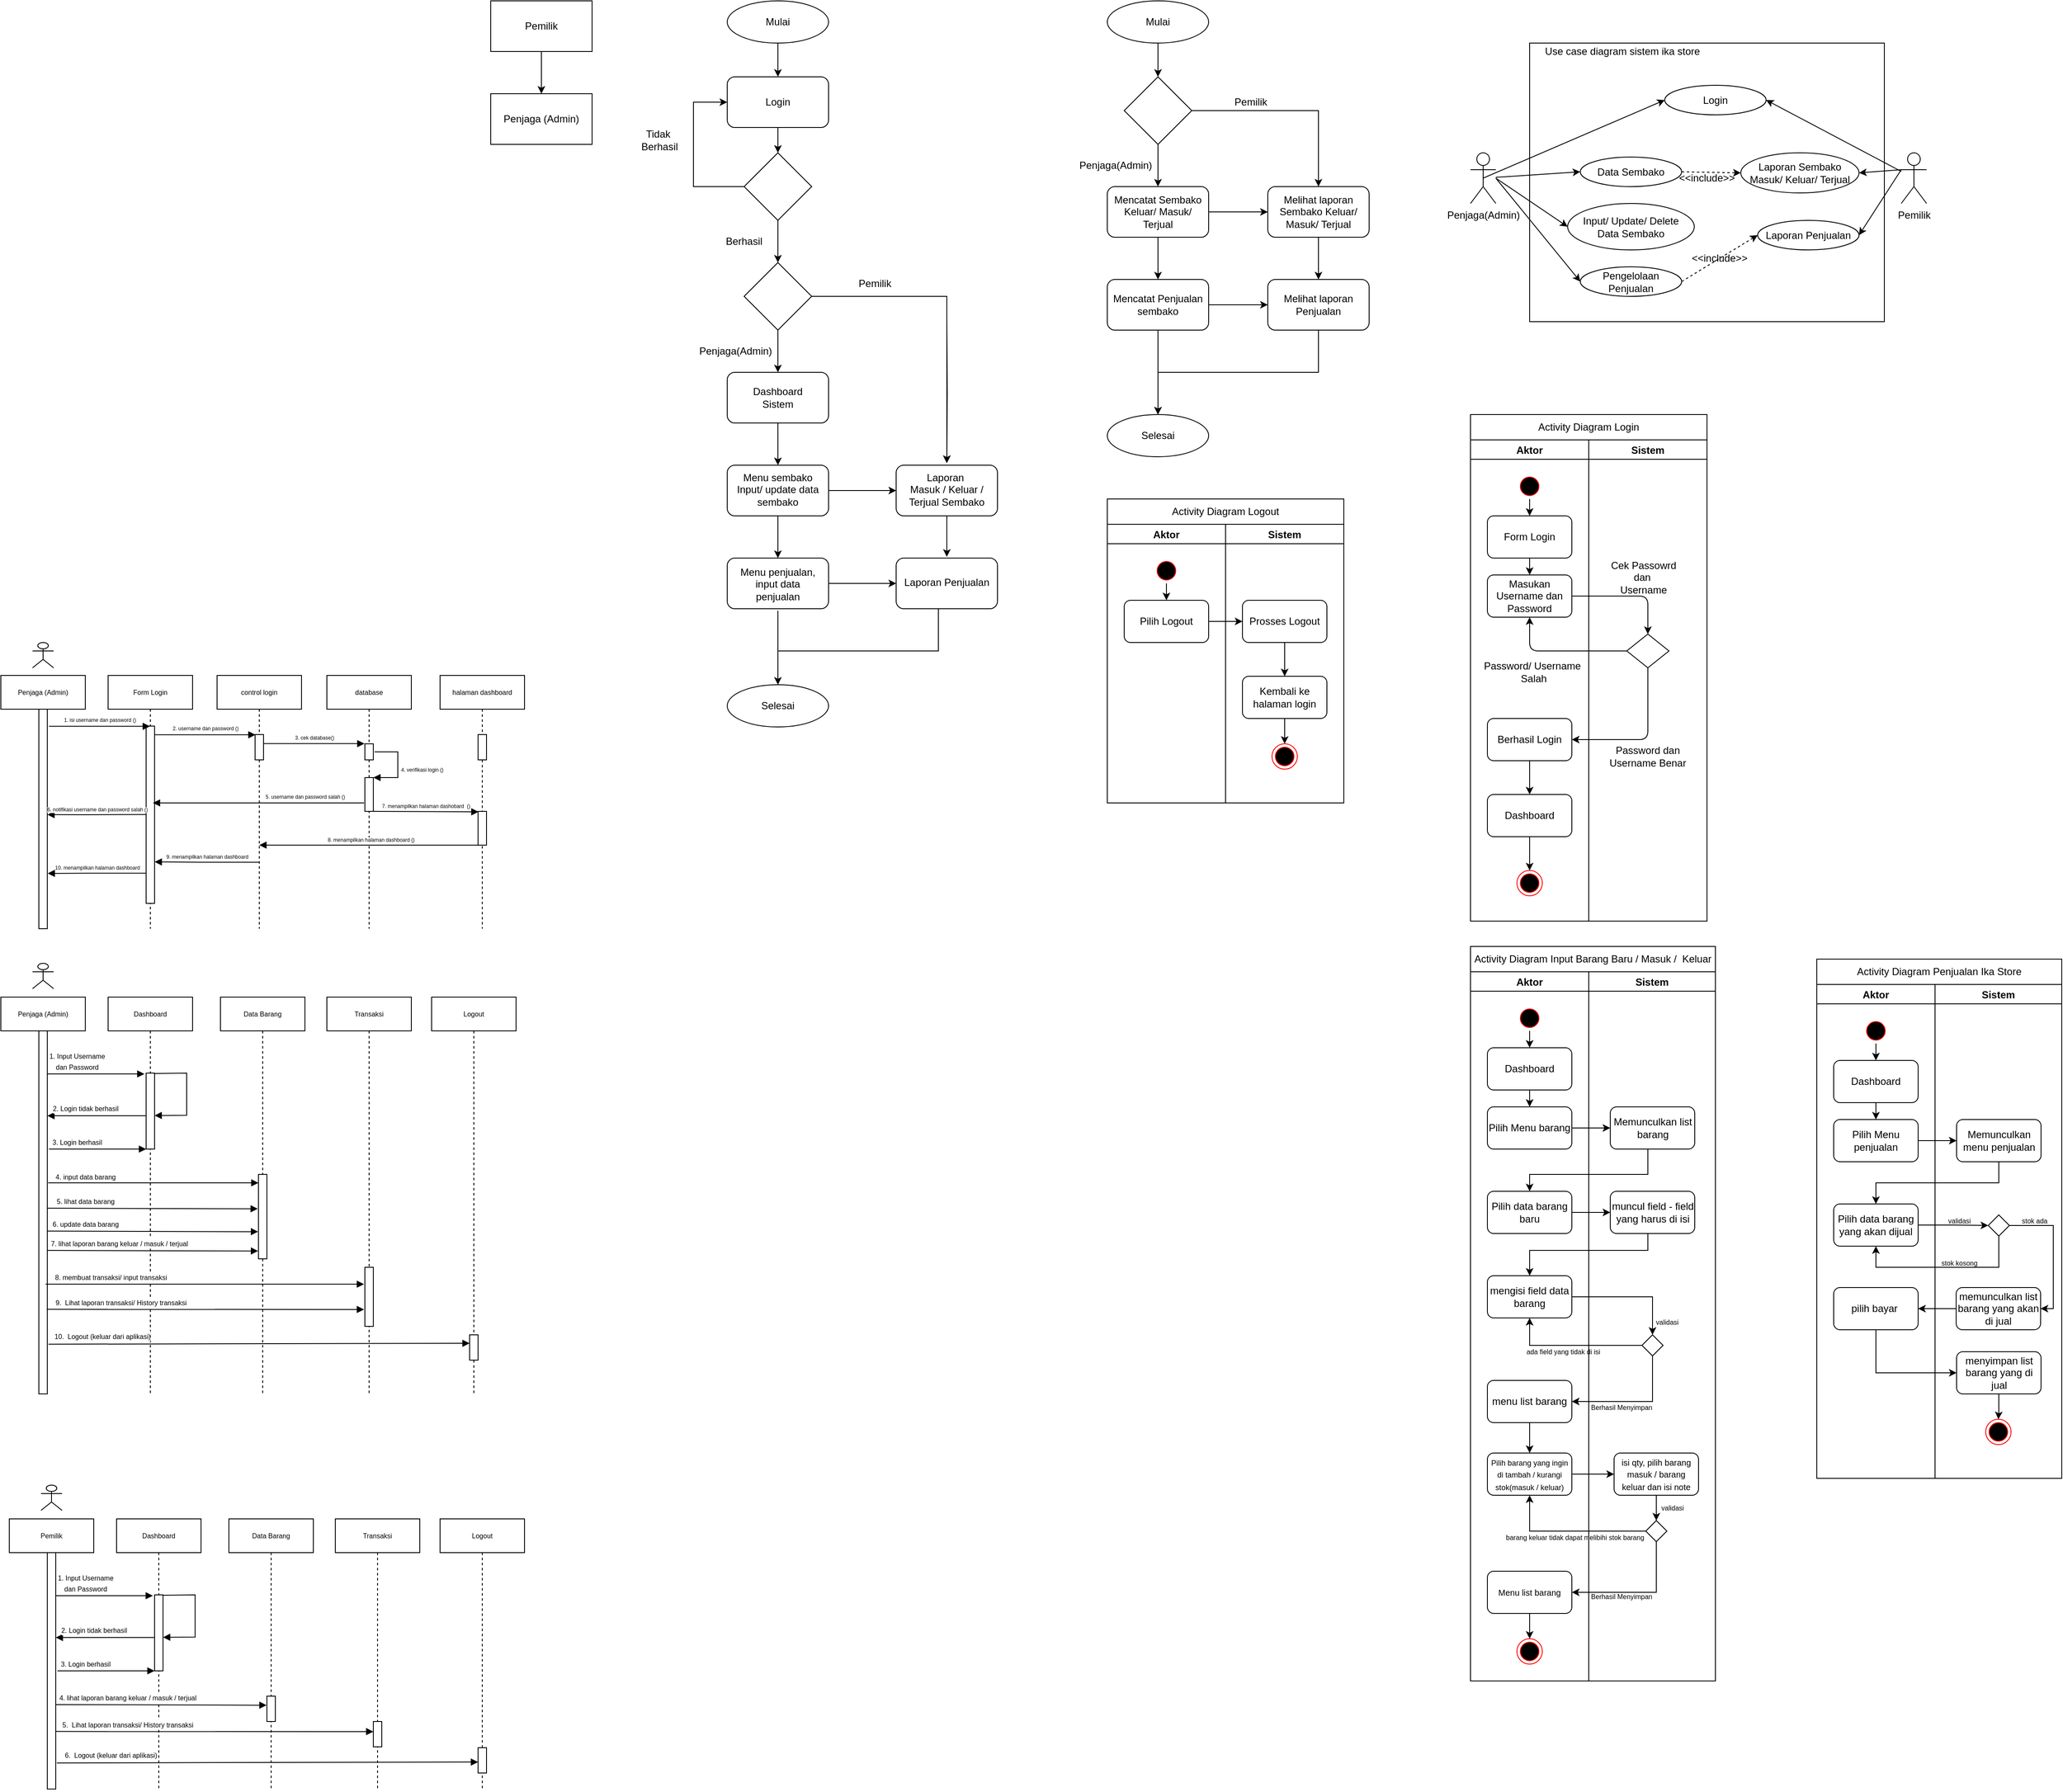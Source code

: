 <mxfile version="20.0.1" type="device"><diagram id="T6xw14C6NZaxj9mGhYgD" name="Page-1"><mxGraphModel dx="2997" dy="1125" grid="1" gridSize="10" guides="1" tooltips="1" connect="1" arrows="1" fold="1" page="1" pageScale="1" pageWidth="827" pageHeight="1169" math="0" shadow="0"><root><mxCell id="0"/><mxCell id="1" parent="0"/><mxCell id="Ex4LjpswMXGbvbx6MMW0-6" value="" style="edgeStyle=orthogonalEdgeStyle;rounded=0;orthogonalLoop=1;jettySize=auto;html=1;" parent="1" source="Ex4LjpswMXGbvbx6MMW0-4" target="Ex4LjpswMXGbvbx6MMW0-5" edge="1"><mxGeometry relative="1" as="geometry"/></mxCell><mxCell id="Ex4LjpswMXGbvbx6MMW0-4" value="Mulai" style="ellipse;whiteSpace=wrap;html=1;" parent="1" vertex="1"><mxGeometry x="160" y="70" width="120" height="50" as="geometry"/></mxCell><mxCell id="Ex4LjpswMXGbvbx6MMW0-8" value="" style="edgeStyle=orthogonalEdgeStyle;rounded=0;orthogonalLoop=1;jettySize=auto;html=1;" parent="1" source="Ex4LjpswMXGbvbx6MMW0-5" target="Ex4LjpswMXGbvbx6MMW0-7" edge="1"><mxGeometry relative="1" as="geometry"/></mxCell><mxCell id="Ex4LjpswMXGbvbx6MMW0-5" value="Login" style="rounded=1;whiteSpace=wrap;html=1;" parent="1" vertex="1"><mxGeometry x="160" y="160" width="120" height="60" as="geometry"/></mxCell><mxCell id="Ex4LjpswMXGbvbx6MMW0-9" style="edgeStyle=orthogonalEdgeStyle;rounded=0;orthogonalLoop=1;jettySize=auto;html=1;entryX=0;entryY=0.5;entryDx=0;entryDy=0;" parent="1" source="Ex4LjpswMXGbvbx6MMW0-7" target="Ex4LjpswMXGbvbx6MMW0-5" edge="1"><mxGeometry relative="1" as="geometry"><Array as="points"><mxPoint x="120" y="290"/><mxPoint x="120" y="190"/></Array></mxGeometry></mxCell><mxCell id="Ex4LjpswMXGbvbx6MMW0-13" value="" style="edgeStyle=orthogonalEdgeStyle;rounded=0;orthogonalLoop=1;jettySize=auto;html=1;" parent="1" source="Ex4LjpswMXGbvbx6MMW0-7" target="Ex4LjpswMXGbvbx6MMW0-12" edge="1"><mxGeometry relative="1" as="geometry"/></mxCell><mxCell id="Ex4LjpswMXGbvbx6MMW0-7" value="" style="rhombus;whiteSpace=wrap;html=1;" parent="1" vertex="1"><mxGeometry x="180" y="250" width="80" height="80" as="geometry"/></mxCell><mxCell id="Ex4LjpswMXGbvbx6MMW0-10" value="Berhasil" style="text;html=1;strokeColor=none;fillColor=none;align=center;verticalAlign=middle;whiteSpace=wrap;rounded=0;" parent="1" vertex="1"><mxGeometry x="150" y="340" width="60" height="30" as="geometry"/></mxCell><mxCell id="Ex4LjpswMXGbvbx6MMW0-11" value="Tidak&amp;nbsp;&lt;br&gt;Berhasil" style="text;html=1;strokeColor=none;fillColor=none;align=center;verticalAlign=middle;whiteSpace=wrap;rounded=0;" parent="1" vertex="1"><mxGeometry x="50" y="220" width="60" height="30" as="geometry"/></mxCell><mxCell id="Ex4LjpswMXGbvbx6MMW0-15" value="" style="edgeStyle=orthogonalEdgeStyle;rounded=0;orthogonalLoop=1;jettySize=auto;html=1;entryX=0.5;entryY=0;entryDx=0;entryDy=0;" parent="1" source="Ex4LjpswMXGbvbx6MMW0-12" target="Ex4LjpswMXGbvbx6MMW0-28" edge="1"><mxGeometry relative="1" as="geometry"><mxPoint x="360" y="420" as="targetPoint"/></mxGeometry></mxCell><mxCell id="Ex4LjpswMXGbvbx6MMW0-17" value="" style="edgeStyle=orthogonalEdgeStyle;rounded=0;orthogonalLoop=1;jettySize=auto;html=1;" parent="1" source="Ex4LjpswMXGbvbx6MMW0-12" target="Ex4LjpswMXGbvbx6MMW0-16" edge="1"><mxGeometry relative="1" as="geometry"/></mxCell><mxCell id="Ex4LjpswMXGbvbx6MMW0-12" value="" style="rhombus;whiteSpace=wrap;html=1;" parent="1" vertex="1"><mxGeometry x="180" y="380" width="80" height="80" as="geometry"/></mxCell><mxCell id="Ex4LjpswMXGbvbx6MMW0-29" style="edgeStyle=orthogonalEdgeStyle;rounded=0;orthogonalLoop=1;jettySize=auto;html=1;entryX=0.5;entryY=0;entryDx=0;entryDy=0;" parent="1" target="Ex4LjpswMXGbvbx6MMW0-28" edge="1"><mxGeometry relative="1" as="geometry"><mxPoint x="420" y="450" as="sourcePoint"/></mxGeometry></mxCell><mxCell id="Ex4LjpswMXGbvbx6MMW0-21" value="" style="edgeStyle=orthogonalEdgeStyle;rounded=0;orthogonalLoop=1;jettySize=auto;html=1;" parent="1" source="Ex4LjpswMXGbvbx6MMW0-16" target="Ex4LjpswMXGbvbx6MMW0-20" edge="1"><mxGeometry relative="1" as="geometry"/></mxCell><mxCell id="Ex4LjpswMXGbvbx6MMW0-16" value="" style="rounded=1;whiteSpace=wrap;html=1;" parent="1" vertex="1"><mxGeometry x="160" y="510" width="120" height="60" as="geometry"/></mxCell><mxCell id="Ex4LjpswMXGbvbx6MMW0-18" value="Pemilik" style="text;html=1;strokeColor=none;fillColor=none;align=center;verticalAlign=middle;whiteSpace=wrap;rounded=0;" parent="1" vertex="1"><mxGeometry x="305" y="390" width="60" height="30" as="geometry"/></mxCell><mxCell id="Ex4LjpswMXGbvbx6MMW0-19" value="Penjaga(Admin)" style="text;html=1;strokeColor=none;fillColor=none;align=center;verticalAlign=middle;whiteSpace=wrap;rounded=0;" parent="1" vertex="1"><mxGeometry x="140" y="470" width="60" height="30" as="geometry"/></mxCell><mxCell id="Ex4LjpswMXGbvbx6MMW0-33" style="edgeStyle=orthogonalEdgeStyle;rounded=0;orthogonalLoop=1;jettySize=auto;html=1;entryX=0;entryY=0.5;entryDx=0;entryDy=0;" parent="1" source="Ex4LjpswMXGbvbx6MMW0-20" target="Ex4LjpswMXGbvbx6MMW0-27" edge="1"><mxGeometry relative="1" as="geometry"/></mxCell><mxCell id="Ex4LjpswMXGbvbx6MMW0-35" style="edgeStyle=orthogonalEdgeStyle;rounded=0;orthogonalLoop=1;jettySize=auto;html=1;" parent="1" source="Ex4LjpswMXGbvbx6MMW0-20" target="Ex4LjpswMXGbvbx6MMW0-34" edge="1"><mxGeometry relative="1" as="geometry"/></mxCell><mxCell id="Ex4LjpswMXGbvbx6MMW0-20" value="" style="rounded=1;whiteSpace=wrap;html=1;" parent="1" vertex="1"><mxGeometry x="160" y="620" width="120" height="60" as="geometry"/></mxCell><mxCell id="Ex4LjpswMXGbvbx6MMW0-22" value="Dashboard&lt;br&gt;Sistem" style="text;html=1;strokeColor=none;fillColor=none;align=center;verticalAlign=middle;whiteSpace=wrap;rounded=0;" parent="1" vertex="1"><mxGeometry x="170" y="525" width="100" height="30" as="geometry"/></mxCell><mxCell id="Ex4LjpswMXGbvbx6MMW0-25" value="Menu sembako&lt;br&gt;Input/ update data sembako" style="text;html=1;strokeColor=none;fillColor=none;align=center;verticalAlign=middle;whiteSpace=wrap;rounded=0;" parent="1" vertex="1"><mxGeometry x="165" y="617.5" width="110" height="62.5" as="geometry"/></mxCell><mxCell id="Ex4LjpswMXGbvbx6MMW0-26" style="edgeStyle=orthogonalEdgeStyle;rounded=0;orthogonalLoop=1;jettySize=auto;html=1;exitX=0.5;exitY=1;exitDx=0;exitDy=0;" parent="1" source="Ex4LjpswMXGbvbx6MMW0-18" target="Ex4LjpswMXGbvbx6MMW0-18" edge="1"><mxGeometry relative="1" as="geometry"/></mxCell><mxCell id="Ex4LjpswMXGbvbx6MMW0-38" value="" style="edgeStyle=orthogonalEdgeStyle;rounded=0;orthogonalLoop=1;jettySize=auto;html=1;" parent="1" source="Ex4LjpswMXGbvbx6MMW0-27" edge="1"><mxGeometry relative="1" as="geometry"><mxPoint x="420" y="728.5" as="targetPoint"/></mxGeometry></mxCell><mxCell id="Ex4LjpswMXGbvbx6MMW0-27" value="" style="rounded=1;whiteSpace=wrap;html=1;" parent="1" vertex="1"><mxGeometry x="360" y="620" width="120" height="60" as="geometry"/></mxCell><mxCell id="Ex4LjpswMXGbvbx6MMW0-28" value="Laporan&amp;nbsp;&lt;br&gt;Masuk / Keluar / Terjual Sembako" style="text;html=1;strokeColor=none;fillColor=none;align=center;verticalAlign=middle;whiteSpace=wrap;rounded=0;" parent="1" vertex="1"><mxGeometry x="365" y="617.5" width="110" height="62.5" as="geometry"/></mxCell><mxCell id="Ex4LjpswMXGbvbx6MMW0-41" value="" style="edgeStyle=orthogonalEdgeStyle;rounded=0;orthogonalLoop=1;jettySize=auto;html=1;" parent="1" source="Ex4LjpswMXGbvbx6MMW0-34" target="Ex4LjpswMXGbvbx6MMW0-36" edge="1"><mxGeometry relative="1" as="geometry"/></mxCell><mxCell id="Ex4LjpswMXGbvbx6MMW0-34" value="" style="rounded=1;whiteSpace=wrap;html=1;" parent="1" vertex="1"><mxGeometry x="160" y="730" width="120" height="60" as="geometry"/></mxCell><mxCell id="Ex4LjpswMXGbvbx6MMW0-36" value="" style="rounded=1;whiteSpace=wrap;html=1;" parent="1" vertex="1"><mxGeometry x="360" y="730" width="120" height="60" as="geometry"/></mxCell><mxCell id="Ex4LjpswMXGbvbx6MMW0-49" style="edgeStyle=orthogonalEdgeStyle;rounded=0;orthogonalLoop=1;jettySize=auto;html=1;entryX=1;entryY=0.5;entryDx=0;entryDy=0;" parent="1" source="Ex4LjpswMXGbvbx6MMW0-42" target="Ex4LjpswMXGbvbx6MMW0-47" edge="1"><mxGeometry relative="1" as="geometry"><Array as="points"><mxPoint x="410" y="840"/><mxPoint x="220" y="840"/><mxPoint x="220" y="905"/></Array></mxGeometry></mxCell><mxCell id="Ex4LjpswMXGbvbx6MMW0-42" value="Laporan Penjualan" style="text;html=1;strokeColor=none;fillColor=none;align=center;verticalAlign=middle;whiteSpace=wrap;rounded=0;" parent="1" vertex="1"><mxGeometry x="365" y="727.5" width="110" height="62.5" as="geometry"/></mxCell><mxCell id="Ex4LjpswMXGbvbx6MMW0-48" value="" style="edgeStyle=orthogonalEdgeStyle;rounded=0;orthogonalLoop=1;jettySize=auto;html=1;" parent="1" source="Ex4LjpswMXGbvbx6MMW0-44" target="Ex4LjpswMXGbvbx6MMW0-47" edge="1"><mxGeometry relative="1" as="geometry"/></mxCell><mxCell id="Ex4LjpswMXGbvbx6MMW0-44" value="Menu penjualan, input data penjualan" style="text;html=1;strokeColor=none;fillColor=none;align=center;verticalAlign=middle;whiteSpace=wrap;rounded=0;" parent="1" vertex="1"><mxGeometry x="165" y="730" width="110" height="62.5" as="geometry"/></mxCell><mxCell id="Ex4LjpswMXGbvbx6MMW0-47" value="Selesai" style="ellipse;whiteSpace=wrap;html=1;" parent="1" vertex="1"><mxGeometry x="160" y="880" width="120" height="50" as="geometry"/></mxCell><mxCell id="Ex4LjpswMXGbvbx6MMW0-53" value="" style="edgeStyle=orthogonalEdgeStyle;rounded=0;orthogonalLoop=1;jettySize=auto;html=1;" parent="1" source="Ex4LjpswMXGbvbx6MMW0-50" target="Ex4LjpswMXGbvbx6MMW0-52" edge="1"><mxGeometry relative="1" as="geometry"/></mxCell><mxCell id="Ex4LjpswMXGbvbx6MMW0-50" value="Mulai" style="ellipse;whiteSpace=wrap;html=1;" parent="1" vertex="1"><mxGeometry x="610" y="70" width="120" height="50" as="geometry"/></mxCell><mxCell id="Ex4LjpswMXGbvbx6MMW0-59" value="" style="edgeStyle=orthogonalEdgeStyle;rounded=0;orthogonalLoop=1;jettySize=auto;html=1;" parent="1" source="Ex4LjpswMXGbvbx6MMW0-51" target="Ex4LjpswMXGbvbx6MMW0-55" edge="1"><mxGeometry relative="1" as="geometry"/></mxCell><mxCell id="Ex4LjpswMXGbvbx6MMW0-60" value="" style="edgeStyle=orthogonalEdgeStyle;rounded=0;orthogonalLoop=1;jettySize=auto;html=1;" parent="1" source="Ex4LjpswMXGbvbx6MMW0-51" target="Ex4LjpswMXGbvbx6MMW0-57" edge="1"><mxGeometry relative="1" as="geometry"/></mxCell><mxCell id="Ex4LjpswMXGbvbx6MMW0-51" value="Mencatat Sembako Keluar/ Masuk/ Terjual" style="rounded=1;whiteSpace=wrap;html=1;" parent="1" vertex="1"><mxGeometry x="610" y="290" width="120" height="60" as="geometry"/></mxCell><mxCell id="Ex4LjpswMXGbvbx6MMW0-54" value="" style="edgeStyle=orthogonalEdgeStyle;rounded=0;orthogonalLoop=1;jettySize=auto;html=1;" parent="1" source="Ex4LjpswMXGbvbx6MMW0-52" target="Ex4LjpswMXGbvbx6MMW0-51" edge="1"><mxGeometry relative="1" as="geometry"/></mxCell><mxCell id="Ex4LjpswMXGbvbx6MMW0-56" style="edgeStyle=orthogonalEdgeStyle;rounded=0;orthogonalLoop=1;jettySize=auto;html=1;entryX=0.5;entryY=0;entryDx=0;entryDy=0;" parent="1" source="Ex4LjpswMXGbvbx6MMW0-52" target="Ex4LjpswMXGbvbx6MMW0-55" edge="1"><mxGeometry relative="1" as="geometry"/></mxCell><mxCell id="Ex4LjpswMXGbvbx6MMW0-52" value="" style="rhombus;whiteSpace=wrap;html=1;" parent="1" vertex="1"><mxGeometry x="630" y="160" width="80" height="80" as="geometry"/></mxCell><mxCell id="Ex4LjpswMXGbvbx6MMW0-61" value="" style="edgeStyle=orthogonalEdgeStyle;rounded=0;orthogonalLoop=1;jettySize=auto;html=1;" parent="1" source="Ex4LjpswMXGbvbx6MMW0-55" target="Ex4LjpswMXGbvbx6MMW0-58" edge="1"><mxGeometry relative="1" as="geometry"/></mxCell><mxCell id="Ex4LjpswMXGbvbx6MMW0-55" value="Melihat laporan Sembako Keluar/ Masuk/ Terjual" style="rounded=1;whiteSpace=wrap;html=1;" parent="1" vertex="1"><mxGeometry x="800" y="290" width="120" height="60" as="geometry"/></mxCell><mxCell id="Ex4LjpswMXGbvbx6MMW0-64" value="" style="edgeStyle=orthogonalEdgeStyle;rounded=0;orthogonalLoop=1;jettySize=auto;html=1;" parent="1" source="Ex4LjpswMXGbvbx6MMW0-57" target="Ex4LjpswMXGbvbx6MMW0-58" edge="1"><mxGeometry relative="1" as="geometry"/></mxCell><mxCell id="Ex4LjpswMXGbvbx6MMW0-66" value="" style="edgeStyle=orthogonalEdgeStyle;rounded=0;orthogonalLoop=1;jettySize=auto;html=1;" parent="1" source="Ex4LjpswMXGbvbx6MMW0-57" target="Ex4LjpswMXGbvbx6MMW0-65" edge="1"><mxGeometry relative="1" as="geometry"/></mxCell><mxCell id="Ex4LjpswMXGbvbx6MMW0-57" value="Mencatat Penjualan sembako" style="rounded=1;whiteSpace=wrap;html=1;" parent="1" vertex="1"><mxGeometry x="610" y="400" width="120" height="60" as="geometry"/></mxCell><mxCell id="Ex4LjpswMXGbvbx6MMW0-67" style="edgeStyle=orthogonalEdgeStyle;rounded=0;orthogonalLoop=1;jettySize=auto;html=1;entryX=0.5;entryY=0;entryDx=0;entryDy=0;" parent="1" source="Ex4LjpswMXGbvbx6MMW0-58" target="Ex4LjpswMXGbvbx6MMW0-65" edge="1"><mxGeometry relative="1" as="geometry"><Array as="points"><mxPoint x="860" y="510"/><mxPoint x="670" y="510"/></Array></mxGeometry></mxCell><mxCell id="Ex4LjpswMXGbvbx6MMW0-58" value="Melihat laporan Penjualan" style="rounded=1;whiteSpace=wrap;html=1;" parent="1" vertex="1"><mxGeometry x="800" y="400" width="120" height="60" as="geometry"/></mxCell><mxCell id="Ex4LjpswMXGbvbx6MMW0-62" value="Penjaga(Admin)" style="text;html=1;strokeColor=none;fillColor=none;align=center;verticalAlign=middle;whiteSpace=wrap;rounded=0;" parent="1" vertex="1"><mxGeometry x="590" y="250" width="60" height="30" as="geometry"/></mxCell><mxCell id="Ex4LjpswMXGbvbx6MMW0-63" value="Pemilik" style="text;html=1;strokeColor=none;fillColor=none;align=center;verticalAlign=middle;whiteSpace=wrap;rounded=0;" parent="1" vertex="1"><mxGeometry x="750" y="175" width="60" height="30" as="geometry"/></mxCell><mxCell id="Ex4LjpswMXGbvbx6MMW0-65" value="Selesai" style="ellipse;whiteSpace=wrap;html=1;" parent="1" vertex="1"><mxGeometry x="610" y="560" width="120" height="50" as="geometry"/></mxCell><mxCell id="Ex4LjpswMXGbvbx6MMW0-68" value="" style="rounded=0;whiteSpace=wrap;html=1;" parent="1" vertex="1"><mxGeometry x="1110" y="120" width="420" height="330" as="geometry"/></mxCell><mxCell id="Ex4LjpswMXGbvbx6MMW0-69" value="Use case diagram sistem ika store" style="text;html=1;strokeColor=none;fillColor=none;align=center;verticalAlign=middle;whiteSpace=wrap;rounded=0;" parent="1" vertex="1"><mxGeometry x="1110" y="120" width="220" height="20" as="geometry"/></mxCell><mxCell id="Ex4LjpswMXGbvbx6MMW0-70" value="Penjaga(Admin)" style="shape=umlActor;verticalLabelPosition=bottom;verticalAlign=top;html=1;outlineConnect=0;" parent="1" vertex="1"><mxGeometry x="1040" y="250" width="30" height="60" as="geometry"/></mxCell><mxCell id="Ex4LjpswMXGbvbx6MMW0-71" value="Pemilik" style="shape=umlActor;verticalLabelPosition=bottom;verticalAlign=top;html=1;outlineConnect=0;" parent="1" vertex="1"><mxGeometry x="1550" y="250" width="30" height="60" as="geometry"/></mxCell><mxCell id="Ex4LjpswMXGbvbx6MMW0-80" value="Login" style="ellipse;whiteSpace=wrap;html=1;" parent="1" vertex="1"><mxGeometry x="1270" y="170" width="120" height="35" as="geometry"/></mxCell><mxCell id="Ex4LjpswMXGbvbx6MMW0-83" value="Data Sembako" style="ellipse;whiteSpace=wrap;html=1;" parent="1" vertex="1"><mxGeometry x="1170" y="255" width="120" height="35" as="geometry"/></mxCell><mxCell id="Ex4LjpswMXGbvbx6MMW0-86" value="" style="endArrow=classic;html=1;rounded=0;exitX=0.5;exitY=0.5;exitDx=0;exitDy=0;exitPerimeter=0;entryX=0;entryY=0.5;entryDx=0;entryDy=0;" parent="1" source="Ex4LjpswMXGbvbx6MMW0-70" target="Ex4LjpswMXGbvbx6MMW0-80" edge="1"><mxGeometry width="50" height="50" relative="1" as="geometry"><mxPoint x="1050" y="250" as="sourcePoint"/><mxPoint x="1100" y="200" as="targetPoint"/></mxGeometry></mxCell><mxCell id="Ex4LjpswMXGbvbx6MMW0-87" value="" style="endArrow=classic;html=1;rounded=0;entryX=1;entryY=0.5;entryDx=0;entryDy=0;" parent="1" source="Ex4LjpswMXGbvbx6MMW0-71" target="Ex4LjpswMXGbvbx6MMW0-80" edge="1"><mxGeometry width="50" height="50" relative="1" as="geometry"><mxPoint x="1360" y="430" as="sourcePoint"/><mxPoint x="1410" y="380" as="targetPoint"/></mxGeometry></mxCell><mxCell id="Ex4LjpswMXGbvbx6MMW0-88" value="Input/ Update/ Delete&lt;br&gt;Data Sembako" style="ellipse;whiteSpace=wrap;html=1;" parent="1" vertex="1"><mxGeometry x="1155" y="310" width="150" height="55" as="geometry"/></mxCell><mxCell id="Ex4LjpswMXGbvbx6MMW0-89" value="Pengelolaan Penjualan" style="ellipse;whiteSpace=wrap;html=1;" parent="1" vertex="1"><mxGeometry x="1170" y="385" width="120" height="35" as="geometry"/></mxCell><mxCell id="Ex4LjpswMXGbvbx6MMW0-90" value="Laporan Sembako Masuk/ Keluar/ Terjual" style="ellipse;whiteSpace=wrap;html=1;" parent="1" vertex="1"><mxGeometry x="1360" y="250" width="140" height="47.5" as="geometry"/></mxCell><mxCell id="Ex4LjpswMXGbvbx6MMW0-91" value="Laporan Penjualan" style="ellipse;whiteSpace=wrap;html=1;" parent="1" vertex="1"><mxGeometry x="1380" y="330" width="120" height="35" as="geometry"/></mxCell><mxCell id="Ex4LjpswMXGbvbx6MMW0-92" value="" style="endArrow=classic;html=1;rounded=0;entryX=0;entryY=0.5;entryDx=0;entryDy=0;" parent="1" source="Ex4LjpswMXGbvbx6MMW0-70" target="Ex4LjpswMXGbvbx6MMW0-83" edge="1"><mxGeometry width="50" height="50" relative="1" as="geometry"><mxPoint x="1050" y="410" as="sourcePoint"/><mxPoint x="1100" y="360" as="targetPoint"/></mxGeometry></mxCell><mxCell id="Ex4LjpswMXGbvbx6MMW0-93" value="" style="endArrow=classic;html=1;rounded=0;entryX=0;entryY=0.5;entryDx=0;entryDy=0;" parent="1" target="Ex4LjpswMXGbvbx6MMW0-88" edge="1"><mxGeometry width="50" height="50" relative="1" as="geometry"><mxPoint x="1070" y="280" as="sourcePoint"/><mxPoint x="1180.0" y="282.5" as="targetPoint"/></mxGeometry></mxCell><mxCell id="Ex4LjpswMXGbvbx6MMW0-94" value="" style="endArrow=classic;html=1;rounded=0;entryX=0;entryY=0.5;entryDx=0;entryDy=0;" parent="1" target="Ex4LjpswMXGbvbx6MMW0-89" edge="1"><mxGeometry width="50" height="50" relative="1" as="geometry"><mxPoint x="1070" y="280" as="sourcePoint"/><mxPoint x="1165.0" y="347.5" as="targetPoint"/></mxGeometry></mxCell><mxCell id="Ex4LjpswMXGbvbx6MMW0-95" value="" style="endArrow=classic;html=1;rounded=0;exitX=0;exitY=0.333;exitDx=0;exitDy=0;exitPerimeter=0;entryX=1;entryY=0.5;entryDx=0;entryDy=0;" parent="1" source="Ex4LjpswMXGbvbx6MMW0-71" target="Ex4LjpswMXGbvbx6MMW0-90" edge="1"><mxGeometry width="50" height="50" relative="1" as="geometry"><mxPoint x="1440" y="450" as="sourcePoint"/><mxPoint x="1490" y="400" as="targetPoint"/></mxGeometry></mxCell><mxCell id="Ex4LjpswMXGbvbx6MMW0-96" value="" style="endArrow=classic;html=1;rounded=0;entryX=1;entryY=0.5;entryDx=0;entryDy=0;" parent="1" target="Ex4LjpswMXGbvbx6MMW0-91" edge="1"><mxGeometry width="50" height="50" relative="1" as="geometry"><mxPoint x="1550" y="270" as="sourcePoint"/><mxPoint x="1480.0" y="300" as="targetPoint"/></mxGeometry></mxCell><mxCell id="Ex4LjpswMXGbvbx6MMW0-99" value="" style="endArrow=classic;html=1;strokeColor=default;exitX=1;exitY=0.5;exitDx=0;exitDy=0;entryX=0;entryY=0.5;entryDx=0;entryDy=0;rounded=1;jumpStyle=none;dashed=1;" parent="1" source="Ex4LjpswMXGbvbx6MMW0-83" target="Ex4LjpswMXGbvbx6MMW0-90" edge="1"><mxGeometry width="50" height="50" relative="1" as="geometry"><mxPoint x="1040" y="220" as="sourcePoint"/><mxPoint x="1090" y="170" as="targetPoint"/></mxGeometry></mxCell><mxCell id="Ex4LjpswMXGbvbx6MMW0-100" value="" style="endArrow=classic;html=1;strokeColor=default;exitX=1;exitY=0.5;exitDx=0;exitDy=0;entryX=0;entryY=0.5;entryDx=0;entryDy=0;rounded=1;jumpStyle=none;dashed=1;" parent="1" source="Ex4LjpswMXGbvbx6MMW0-89" target="Ex4LjpswMXGbvbx6MMW0-91" edge="1"><mxGeometry width="50" height="50" relative="1" as="geometry"><mxPoint x="1305.0" y="337.16" as="sourcePoint"/><mxPoint x="1345.0" y="337.16" as="targetPoint"/></mxGeometry></mxCell><mxCell id="Ex4LjpswMXGbvbx6MMW0-101" value="&amp;lt;&amp;lt;include&amp;gt;&amp;gt;" style="text;html=1;strokeColor=none;fillColor=none;align=center;verticalAlign=middle;whiteSpace=wrap;rounded=0;" parent="1" vertex="1"><mxGeometry x="1290" y="265" width="60" height="30" as="geometry"/></mxCell><mxCell id="Ex4LjpswMXGbvbx6MMW0-102" value="&amp;lt;&amp;lt;include&amp;gt;&amp;gt;" style="text;html=1;strokeColor=none;fillColor=none;align=center;verticalAlign=middle;whiteSpace=wrap;rounded=0;" parent="1" vertex="1"><mxGeometry x="1305" y="360" width="60" height="30" as="geometry"/></mxCell><mxCell id="Ex4LjpswMXGbvbx6MMW0-103" value="Aktor" style="swimlane;" parent="1" vertex="1"><mxGeometry x="1040" y="590" width="140" height="570" as="geometry"/></mxCell><mxCell id="Ex4LjpswMXGbvbx6MMW0-126" value="" style="edgeStyle=orthogonalEdgeStyle;rounded=1;jumpStyle=none;orthogonalLoop=1;jettySize=auto;html=1;strokeColor=default;" parent="Ex4LjpswMXGbvbx6MMW0-103" source="Ex4LjpswMXGbvbx6MMW0-106" target="Ex4LjpswMXGbvbx6MMW0-124" edge="1"><mxGeometry relative="1" as="geometry"/></mxCell><mxCell id="Ex4LjpswMXGbvbx6MMW0-106" value="" style="ellipse;html=1;shape=startState;fillColor=#000000;strokeColor=#ff0000;" parent="Ex4LjpswMXGbvbx6MMW0-103" vertex="1"><mxGeometry x="55" y="40" width="30" height="30" as="geometry"/></mxCell><mxCell id="Ex4LjpswMXGbvbx6MMW0-110" value="Masukan Username dan Password" style="rounded=1;whiteSpace=wrap;html=1;" parent="Ex4LjpswMXGbvbx6MMW0-103" vertex="1"><mxGeometry x="20" y="160" width="100" height="50" as="geometry"/></mxCell><mxCell id="Ex4LjpswMXGbvbx6MMW0-123" value="" style="edgeStyle=orthogonalEdgeStyle;rounded=1;jumpStyle=none;orthogonalLoop=1;jettySize=auto;html=1;strokeColor=default;" parent="Ex4LjpswMXGbvbx6MMW0-103" source="Ex4LjpswMXGbvbx6MMW0-116" target="Ex4LjpswMXGbvbx6MMW0-122" edge="1"><mxGeometry relative="1" as="geometry"/></mxCell><mxCell id="Ex4LjpswMXGbvbx6MMW0-116" value="Berhasil Login" style="rounded=1;whiteSpace=wrap;html=1;" parent="Ex4LjpswMXGbvbx6MMW0-103" vertex="1"><mxGeometry x="20" y="330" width="100" height="50" as="geometry"/></mxCell><mxCell id="Ex4LjpswMXGbvbx6MMW0-118" value="Password/ Username&amp;nbsp;&lt;br&gt;Salah" style="text;html=1;strokeColor=none;fillColor=none;align=center;verticalAlign=middle;whiteSpace=wrap;rounded=0;" parent="Ex4LjpswMXGbvbx6MMW0-103" vertex="1"><mxGeometry y="260" width="150" height="30" as="geometry"/></mxCell><mxCell id="Ex4LjpswMXGbvbx6MMW0-128" value="" style="edgeStyle=orthogonalEdgeStyle;rounded=1;jumpStyle=none;orthogonalLoop=1;jettySize=auto;html=1;strokeColor=default;" parent="Ex4LjpswMXGbvbx6MMW0-103" source="Ex4LjpswMXGbvbx6MMW0-122" target="Ex4LjpswMXGbvbx6MMW0-127" edge="1"><mxGeometry relative="1" as="geometry"/></mxCell><mxCell id="Ex4LjpswMXGbvbx6MMW0-122" value="Dashboard" style="rounded=1;whiteSpace=wrap;html=1;" parent="Ex4LjpswMXGbvbx6MMW0-103" vertex="1"><mxGeometry x="20" y="420" width="100" height="50" as="geometry"/></mxCell><mxCell id="Ex4LjpswMXGbvbx6MMW0-125" value="" style="edgeStyle=orthogonalEdgeStyle;rounded=1;jumpStyle=none;orthogonalLoop=1;jettySize=auto;html=1;strokeColor=default;" parent="Ex4LjpswMXGbvbx6MMW0-103" source="Ex4LjpswMXGbvbx6MMW0-124" target="Ex4LjpswMXGbvbx6MMW0-110" edge="1"><mxGeometry relative="1" as="geometry"/></mxCell><mxCell id="Ex4LjpswMXGbvbx6MMW0-124" value="Form Login" style="rounded=1;whiteSpace=wrap;html=1;" parent="Ex4LjpswMXGbvbx6MMW0-103" vertex="1"><mxGeometry x="20" y="90" width="100" height="50" as="geometry"/></mxCell><mxCell id="Ex4LjpswMXGbvbx6MMW0-127" value="" style="ellipse;html=1;shape=endState;fillColor=#000000;strokeColor=#ff0000;" parent="Ex4LjpswMXGbvbx6MMW0-103" vertex="1"><mxGeometry x="55" y="510" width="30" height="30" as="geometry"/></mxCell><mxCell id="Ex4LjpswMXGbvbx6MMW0-105" value="Sistem" style="swimlane;" parent="1" vertex="1"><mxGeometry x="1180" y="590" width="140" height="570" as="geometry"/></mxCell><mxCell id="Ex4LjpswMXGbvbx6MMW0-112" value="" style="rhombus;whiteSpace=wrap;html=1;" parent="Ex4LjpswMXGbvbx6MMW0-105" vertex="1"><mxGeometry x="45" y="230" width="50" height="40" as="geometry"/></mxCell><mxCell id="Ex4LjpswMXGbvbx6MMW0-115" value="Cek Passowrd&lt;br&gt;dan&amp;nbsp;&lt;br&gt;Username" style="text;html=1;strokeColor=none;fillColor=none;align=center;verticalAlign=middle;whiteSpace=wrap;rounded=0;" parent="Ex4LjpswMXGbvbx6MMW0-105" vertex="1"><mxGeometry y="158" width="130" height="10" as="geometry"/></mxCell><mxCell id="Ex4LjpswMXGbvbx6MMW0-120" value="Password dan Username Benar" style="text;html=1;strokeColor=none;fillColor=none;align=center;verticalAlign=middle;whiteSpace=wrap;rounded=0;" parent="Ex4LjpswMXGbvbx6MMW0-105" vertex="1"><mxGeometry x="10" y="360" width="120" height="30" as="geometry"/></mxCell><mxCell id="Ex4LjpswMXGbvbx6MMW0-114" value="Activity Diagram Login" style="rounded=0;whiteSpace=wrap;html=1;" parent="1" vertex="1"><mxGeometry x="1040" y="560" width="280" height="30" as="geometry"/></mxCell><mxCell id="Ex4LjpswMXGbvbx6MMW0-113" value="" style="edgeStyle=orthogonalEdgeStyle;rounded=1;jumpStyle=none;orthogonalLoop=1;jettySize=auto;html=1;strokeColor=default;" parent="1" source="Ex4LjpswMXGbvbx6MMW0-110" target="Ex4LjpswMXGbvbx6MMW0-112" edge="1"><mxGeometry relative="1" as="geometry"/></mxCell><mxCell id="Ex4LjpswMXGbvbx6MMW0-117" style="edgeStyle=orthogonalEdgeStyle;rounded=1;jumpStyle=none;orthogonalLoop=1;jettySize=auto;html=1;entryX=0.5;entryY=1;entryDx=0;entryDy=0;strokeColor=default;" parent="1" source="Ex4LjpswMXGbvbx6MMW0-112" target="Ex4LjpswMXGbvbx6MMW0-110" edge="1"><mxGeometry relative="1" as="geometry"/></mxCell><mxCell id="Ex4LjpswMXGbvbx6MMW0-119" style="edgeStyle=orthogonalEdgeStyle;rounded=1;jumpStyle=none;orthogonalLoop=1;jettySize=auto;html=1;entryX=1;entryY=0.5;entryDx=0;entryDy=0;strokeColor=default;" parent="1" source="Ex4LjpswMXGbvbx6MMW0-112" target="Ex4LjpswMXGbvbx6MMW0-116" edge="1"><mxGeometry relative="1" as="geometry"><Array as="points"><mxPoint x="1250" y="945"/></Array></mxGeometry></mxCell><mxCell id="Ex4LjpswMXGbvbx6MMW0-129" value="Aktor" style="swimlane;" parent="1" vertex="1"><mxGeometry x="610" y="690" width="140" height="330" as="geometry"/></mxCell><mxCell id="Ex4LjpswMXGbvbx6MMW0-130" value="" style="edgeStyle=orthogonalEdgeStyle;rounded=1;jumpStyle=none;orthogonalLoop=1;jettySize=auto;html=1;strokeColor=default;" parent="Ex4LjpswMXGbvbx6MMW0-129" source="Ex4LjpswMXGbvbx6MMW0-131" target="Ex4LjpswMXGbvbx6MMW0-139" edge="1"><mxGeometry relative="1" as="geometry"/></mxCell><mxCell id="Ex4LjpswMXGbvbx6MMW0-131" value="" style="ellipse;html=1;shape=startState;fillColor=#000000;strokeColor=#ff0000;" parent="Ex4LjpswMXGbvbx6MMW0-129" vertex="1"><mxGeometry x="55" y="40" width="30" height="30" as="geometry"/></mxCell><mxCell id="Ex4LjpswMXGbvbx6MMW0-139" value="Pilih Logout" style="rounded=1;whiteSpace=wrap;html=1;" parent="Ex4LjpswMXGbvbx6MMW0-129" vertex="1"><mxGeometry x="20" y="90" width="100" height="50" as="geometry"/></mxCell><mxCell id="Ex4LjpswMXGbvbx6MMW0-141" value="Sistem" style="swimlane;" parent="1" vertex="1"><mxGeometry x="750" y="690" width="140" height="330" as="geometry"/></mxCell><mxCell id="U7YVD-4c96N6gVFQ1PUH-100" value="" style="edgeStyle=orthogonalEdgeStyle;rounded=0;orthogonalLoop=1;jettySize=auto;html=1;fontSize=8;" parent="Ex4LjpswMXGbvbx6MMW0-141" source="U7YVD-4c96N6gVFQ1PUH-97" target="U7YVD-4c96N6gVFQ1PUH-99" edge="1"><mxGeometry relative="1" as="geometry"/></mxCell><mxCell id="U7YVD-4c96N6gVFQ1PUH-97" value="Prosses Logout" style="rounded=1;whiteSpace=wrap;html=1;" parent="Ex4LjpswMXGbvbx6MMW0-141" vertex="1"><mxGeometry x="20" y="90" width="100" height="50" as="geometry"/></mxCell><mxCell id="U7YVD-4c96N6gVFQ1PUH-101" value="" style="edgeStyle=orthogonalEdgeStyle;rounded=0;orthogonalLoop=1;jettySize=auto;html=1;fontSize=8;" parent="Ex4LjpswMXGbvbx6MMW0-141" source="U7YVD-4c96N6gVFQ1PUH-99" target="Ex4LjpswMXGbvbx6MMW0-140" edge="1"><mxGeometry relative="1" as="geometry"/></mxCell><mxCell id="U7YVD-4c96N6gVFQ1PUH-99" value="Kembali ke halaman login" style="rounded=1;whiteSpace=wrap;html=1;" parent="Ex4LjpswMXGbvbx6MMW0-141" vertex="1"><mxGeometry x="20" y="180" width="100" height="50" as="geometry"/></mxCell><mxCell id="Ex4LjpswMXGbvbx6MMW0-140" value="" style="ellipse;html=1;shape=endState;fillColor=#000000;strokeColor=#ff0000;" parent="Ex4LjpswMXGbvbx6MMW0-141" vertex="1"><mxGeometry x="55" y="260" width="30" height="30" as="geometry"/></mxCell><mxCell id="Ex4LjpswMXGbvbx6MMW0-145" value="Activity Diagram Logout" style="rounded=0;whiteSpace=wrap;html=1;" parent="1" vertex="1"><mxGeometry x="610" y="660" width="280" height="30" as="geometry"/></mxCell><mxCell id="Ex4LjpswMXGbvbx6MMW0-148" value="" style="edgeStyle=orthogonalEdgeStyle;rounded=1;jumpStyle=none;orthogonalLoop=1;jettySize=auto;html=1;strokeColor=default;" parent="1" source="Ex4LjpswMXGbvbx6MMW0-146" target="Ex4LjpswMXGbvbx6MMW0-147" edge="1"><mxGeometry relative="1" as="geometry"/></mxCell><mxCell id="Ex4LjpswMXGbvbx6MMW0-146" value="Pemilik" style="rounded=0;whiteSpace=wrap;html=1;" parent="1" vertex="1"><mxGeometry x="-120" y="70" width="120" height="60" as="geometry"/></mxCell><mxCell id="Ex4LjpswMXGbvbx6MMW0-147" value="Penjaga (Admin)" style="rounded=0;whiteSpace=wrap;html=1;" parent="1" vertex="1"><mxGeometry x="-120" y="180" width="120" height="60" as="geometry"/></mxCell><mxCell id="U7YVD-4c96N6gVFQ1PUH-1" value="Aktor" style="swimlane;" parent="1" vertex="1"><mxGeometry x="1040" y="1220" width="140" height="840" as="geometry"/></mxCell><mxCell id="U7YVD-4c96N6gVFQ1PUH-2" value="" style="edgeStyle=orthogonalEdgeStyle;rounded=1;jumpStyle=none;orthogonalLoop=1;jettySize=auto;html=1;strokeColor=default;" parent="U7YVD-4c96N6gVFQ1PUH-1" source="U7YVD-4c96N6gVFQ1PUH-3" target="U7YVD-4c96N6gVFQ1PUH-11" edge="1"><mxGeometry relative="1" as="geometry"/></mxCell><mxCell id="U7YVD-4c96N6gVFQ1PUH-3" value="" style="ellipse;html=1;shape=startState;fillColor=#000000;strokeColor=#ff0000;" parent="U7YVD-4c96N6gVFQ1PUH-1" vertex="1"><mxGeometry x="55" y="40" width="30" height="30" as="geometry"/></mxCell><mxCell id="U7YVD-4c96N6gVFQ1PUH-4" value="Pilih Menu barang" style="rounded=1;whiteSpace=wrap;html=1;" parent="U7YVD-4c96N6gVFQ1PUH-1" vertex="1"><mxGeometry x="20" y="160" width="100" height="50" as="geometry"/></mxCell><mxCell id="U7YVD-4c96N6gVFQ1PUH-10" value="" style="edgeStyle=orthogonalEdgeStyle;rounded=1;jumpStyle=none;orthogonalLoop=1;jettySize=auto;html=1;strokeColor=default;" parent="U7YVD-4c96N6gVFQ1PUH-1" source="U7YVD-4c96N6gVFQ1PUH-11" target="U7YVD-4c96N6gVFQ1PUH-4" edge="1"><mxGeometry relative="1" as="geometry"/></mxCell><mxCell id="U7YVD-4c96N6gVFQ1PUH-11" value="Dashboard" style="rounded=1;whiteSpace=wrap;html=1;" parent="U7YVD-4c96N6gVFQ1PUH-1" vertex="1"><mxGeometry x="20" y="90" width="100" height="50" as="geometry"/></mxCell><mxCell id="U7YVD-4c96N6gVFQ1PUH-22" value="Pilih data barang baru" style="rounded=1;whiteSpace=wrap;html=1;" parent="U7YVD-4c96N6gVFQ1PUH-1" vertex="1"><mxGeometry x="20" y="260" width="100" height="50" as="geometry"/></mxCell><mxCell id="U7YVD-4c96N6gVFQ1PUH-27" value="mengisi field data barang" style="rounded=1;whiteSpace=wrap;html=1;" parent="U7YVD-4c96N6gVFQ1PUH-1" vertex="1"><mxGeometry x="20" y="360" width="100" height="50" as="geometry"/></mxCell><mxCell id="U7YVD-4c96N6gVFQ1PUH-39" value="" style="edgeStyle=orthogonalEdgeStyle;rounded=0;orthogonalLoop=1;jettySize=auto;html=1;" parent="U7YVD-4c96N6gVFQ1PUH-1" source="U7YVD-4c96N6gVFQ1PUH-28" target="U7YVD-4c96N6gVFQ1PUH-38" edge="1"><mxGeometry relative="1" as="geometry"/></mxCell><mxCell id="U7YVD-4c96N6gVFQ1PUH-28" value="menu list barang" style="rounded=1;whiteSpace=wrap;html=1;" parent="U7YVD-4c96N6gVFQ1PUH-1" vertex="1"><mxGeometry x="20" y="484" width="100" height="50" as="geometry"/></mxCell><mxCell id="U7YVD-4c96N6gVFQ1PUH-38" value="&lt;font style=&quot;font-size: 9px;&quot;&gt;Pilih barang yang ingin di tambah / kurangi stok(masuk / keluar)&lt;/font&gt;" style="rounded=1;whiteSpace=wrap;html=1;" parent="U7YVD-4c96N6gVFQ1PUH-1" vertex="1"><mxGeometry x="20" y="570" width="100" height="50" as="geometry"/></mxCell><mxCell id="U7YVD-4c96N6gVFQ1PUH-51" value="" style="edgeStyle=orthogonalEdgeStyle;rounded=0;orthogonalLoop=1;jettySize=auto;html=1;fontSize=8;" parent="U7YVD-4c96N6gVFQ1PUH-1" source="U7YVD-4c96N6gVFQ1PUH-46" target="U7YVD-4c96N6gVFQ1PUH-12" edge="1"><mxGeometry relative="1" as="geometry"/></mxCell><mxCell id="U7YVD-4c96N6gVFQ1PUH-46" value="&lt;font style=&quot;font-size: 10px;&quot;&gt;Menu list barang&lt;/font&gt;" style="rounded=1;whiteSpace=wrap;html=1;" parent="U7YVD-4c96N6gVFQ1PUH-1" vertex="1"><mxGeometry x="20" y="710" width="100" height="50" as="geometry"/></mxCell><mxCell id="U7YVD-4c96N6gVFQ1PUH-12" value="" style="ellipse;html=1;shape=endState;fillColor=#000000;strokeColor=#ff0000;" parent="U7YVD-4c96N6gVFQ1PUH-1" vertex="1"><mxGeometry x="55" y="790" width="30" height="30" as="geometry"/></mxCell><mxCell id="U7YVD-4c96N6gVFQ1PUH-13" value="Sistem" style="swimlane;" parent="1" vertex="1"><mxGeometry x="1180" y="1220" width="150" height="840" as="geometry"/></mxCell><mxCell id="U7YVD-4c96N6gVFQ1PUH-21" value="Memunculkan list barang" style="rounded=1;whiteSpace=wrap;html=1;" parent="U7YVD-4c96N6gVFQ1PUH-13" vertex="1"><mxGeometry x="25.5" y="160" width="100" height="50" as="geometry"/></mxCell><mxCell id="U7YVD-4c96N6gVFQ1PUH-25" value="muncul field - field yang harus di isi" style="rounded=1;whiteSpace=wrap;html=1;" parent="U7YVD-4c96N6gVFQ1PUH-13" vertex="1"><mxGeometry x="25.5" y="260" width="100" height="50" as="geometry"/></mxCell><mxCell id="U7YVD-4c96N6gVFQ1PUH-30" value="" style="rhombus;whiteSpace=wrap;html=1;" parent="U7YVD-4c96N6gVFQ1PUH-13" vertex="1"><mxGeometry x="63" y="430" width="25" height="25" as="geometry"/></mxCell><mxCell id="U7YVD-4c96N6gVFQ1PUH-35" value="ada field yang tidak di isi" style="text;html=1;strokeColor=none;fillColor=none;align=center;verticalAlign=middle;whiteSpace=wrap;rounded=0;fontSize=8;" parent="U7YVD-4c96N6gVFQ1PUH-13" vertex="1"><mxGeometry x="-100" y="445" width="140" height="10" as="geometry"/></mxCell><mxCell id="U7YVD-4c96N6gVFQ1PUH-37" value="validasi" style="text;html=1;strokeColor=none;fillColor=none;align=center;verticalAlign=middle;whiteSpace=wrap;rounded=0;fontSize=8;" parent="U7YVD-4c96N6gVFQ1PUH-13" vertex="1"><mxGeometry x="63" y="400" width="60" height="30" as="geometry"/></mxCell><mxCell id="U7YVD-4c96N6gVFQ1PUH-43" value="" style="edgeStyle=orthogonalEdgeStyle;rounded=0;orthogonalLoop=1;jettySize=auto;html=1;fontSize=10;" parent="U7YVD-4c96N6gVFQ1PUH-13" source="U7YVD-4c96N6gVFQ1PUH-40" target="U7YVD-4c96N6gVFQ1PUH-42" edge="1"><mxGeometry relative="1" as="geometry"/></mxCell><mxCell id="U7YVD-4c96N6gVFQ1PUH-40" value="&lt;font style=&quot;font-size: 10px;&quot;&gt;isi qty, pilih barang masuk / barang keluar dan isi note&lt;/font&gt;" style="rounded=1;whiteSpace=wrap;html=1;" parent="U7YVD-4c96N6gVFQ1PUH-13" vertex="1"><mxGeometry x="30" y="570" width="100" height="50" as="geometry"/></mxCell><mxCell id="U7YVD-4c96N6gVFQ1PUH-42" value="" style="rhombus;whiteSpace=wrap;html=1;" parent="U7YVD-4c96N6gVFQ1PUH-13" vertex="1"><mxGeometry x="67.5" y="650" width="25" height="25" as="geometry"/></mxCell><mxCell id="U7YVD-4c96N6gVFQ1PUH-34" value="Berhasil Menyimpan" style="text;html=1;strokeColor=none;fillColor=none;align=center;verticalAlign=middle;whiteSpace=wrap;rounded=0;fontSize=8;" parent="U7YVD-4c96N6gVFQ1PUH-13" vertex="1"><mxGeometry x="-1.5" y="516" width="80" as="geometry"/></mxCell><mxCell id="U7YVD-4c96N6gVFQ1PUH-45" value="barang keluar tidak dapat melibihi stok barang" style="text;html=1;strokeColor=none;fillColor=none;align=left;verticalAlign=middle;whiteSpace=wrap;rounded=0;fontSize=8;" parent="U7YVD-4c96N6gVFQ1PUH-13" vertex="1"><mxGeometry x="-100" y="665" width="170" height="10" as="geometry"/></mxCell><mxCell id="U7YVD-4c96N6gVFQ1PUH-48" value="validasi" style="text;html=1;strokeColor=none;fillColor=none;align=left;verticalAlign=middle;whiteSpace=wrap;rounded=0;fontSize=8;" parent="U7YVD-4c96N6gVFQ1PUH-13" vertex="1"><mxGeometry x="84" y="630" width="50" height="10" as="geometry"/></mxCell><mxCell id="U7YVD-4c96N6gVFQ1PUH-50" value="Berhasil Menyimpan" style="text;html=1;strokeColor=none;fillColor=none;align=center;verticalAlign=middle;whiteSpace=wrap;rounded=0;fontSize=8;" parent="U7YVD-4c96N6gVFQ1PUH-13" vertex="1"><mxGeometry x="-1.5" y="740" width="80" as="geometry"/></mxCell><mxCell id="U7YVD-4c96N6gVFQ1PUH-17" value="Activity Diagram Input Barang Baru / Masuk /&amp;nbsp; Keluar" style="rounded=0;whiteSpace=wrap;html=1;" parent="1" vertex="1"><mxGeometry x="1040" y="1190" width="290" height="30" as="geometry"/></mxCell><mxCell id="U7YVD-4c96N6gVFQ1PUH-23" value="" style="edgeStyle=orthogonalEdgeStyle;rounded=0;orthogonalLoop=1;jettySize=auto;html=1;" parent="1" source="U7YVD-4c96N6gVFQ1PUH-4" target="U7YVD-4c96N6gVFQ1PUH-21" edge="1"><mxGeometry relative="1" as="geometry"/></mxCell><mxCell id="U7YVD-4c96N6gVFQ1PUH-24" style="edgeStyle=orthogonalEdgeStyle;rounded=0;orthogonalLoop=1;jettySize=auto;html=1;" parent="1" source="U7YVD-4c96N6gVFQ1PUH-21" target="U7YVD-4c96N6gVFQ1PUH-22" edge="1"><mxGeometry relative="1" as="geometry"><Array as="points"><mxPoint x="1250" y="1460"/><mxPoint x="1110" y="1460"/></Array></mxGeometry></mxCell><mxCell id="U7YVD-4c96N6gVFQ1PUH-26" value="" style="edgeStyle=orthogonalEdgeStyle;rounded=0;orthogonalLoop=1;jettySize=auto;html=1;" parent="1" source="U7YVD-4c96N6gVFQ1PUH-22" target="U7YVD-4c96N6gVFQ1PUH-25" edge="1"><mxGeometry relative="1" as="geometry"/></mxCell><mxCell id="U7YVD-4c96N6gVFQ1PUH-29" style="edgeStyle=orthogonalEdgeStyle;rounded=0;orthogonalLoop=1;jettySize=auto;html=1;entryX=0.5;entryY=0;entryDx=0;entryDy=0;" parent="1" source="U7YVD-4c96N6gVFQ1PUH-25" target="U7YVD-4c96N6gVFQ1PUH-27" edge="1"><mxGeometry relative="1" as="geometry"><Array as="points"><mxPoint x="1250" y="1550"/><mxPoint x="1110" y="1550"/></Array></mxGeometry></mxCell><mxCell id="U7YVD-4c96N6gVFQ1PUH-31" style="edgeStyle=orthogonalEdgeStyle;rounded=0;orthogonalLoop=1;jettySize=auto;html=1;entryX=0.5;entryY=0;entryDx=0;entryDy=0;" parent="1" source="U7YVD-4c96N6gVFQ1PUH-27" target="U7YVD-4c96N6gVFQ1PUH-30" edge="1"><mxGeometry relative="1" as="geometry"/></mxCell><mxCell id="U7YVD-4c96N6gVFQ1PUH-32" style="edgeStyle=orthogonalEdgeStyle;rounded=0;orthogonalLoop=1;jettySize=auto;html=1;entryX=0.5;entryY=1;entryDx=0;entryDy=0;" parent="1" source="U7YVD-4c96N6gVFQ1PUH-30" target="U7YVD-4c96N6gVFQ1PUH-27" edge="1"><mxGeometry relative="1" as="geometry"/></mxCell><mxCell id="U7YVD-4c96N6gVFQ1PUH-33" style="edgeStyle=orthogonalEdgeStyle;rounded=0;orthogonalLoop=1;jettySize=auto;html=1;entryX=1;entryY=0.5;entryDx=0;entryDy=0;exitX=0.5;exitY=1;exitDx=0;exitDy=0;" parent="1" source="U7YVD-4c96N6gVFQ1PUH-30" target="U7YVD-4c96N6gVFQ1PUH-28" edge="1"><mxGeometry relative="1" as="geometry"><mxPoint x="1256" y="1680" as="sourcePoint"/><Array as="points"><mxPoint x="1256" y="1729"/></Array></mxGeometry></mxCell><mxCell id="U7YVD-4c96N6gVFQ1PUH-41" value="" style="edgeStyle=orthogonalEdgeStyle;rounded=0;orthogonalLoop=1;jettySize=auto;html=1;fontSize=10;" parent="1" source="U7YVD-4c96N6gVFQ1PUH-38" target="U7YVD-4c96N6gVFQ1PUH-40" edge="1"><mxGeometry relative="1" as="geometry"/></mxCell><mxCell id="U7YVD-4c96N6gVFQ1PUH-44" style="edgeStyle=orthogonalEdgeStyle;rounded=0;orthogonalLoop=1;jettySize=auto;html=1;entryX=0.5;entryY=1;entryDx=0;entryDy=0;fontSize=10;" parent="1" source="U7YVD-4c96N6gVFQ1PUH-42" target="U7YVD-4c96N6gVFQ1PUH-38" edge="1"><mxGeometry relative="1" as="geometry"/></mxCell><mxCell id="U7YVD-4c96N6gVFQ1PUH-47" style="edgeStyle=orthogonalEdgeStyle;rounded=0;orthogonalLoop=1;jettySize=auto;html=1;entryX=1;entryY=0.5;entryDx=0;entryDy=0;fontSize=10;" parent="1" source="U7YVD-4c96N6gVFQ1PUH-42" target="U7YVD-4c96N6gVFQ1PUH-46" edge="1"><mxGeometry relative="1" as="geometry"><Array as="points"><mxPoint x="1260" y="1955"/></Array></mxGeometry></mxCell><mxCell id="U7YVD-4c96N6gVFQ1PUH-52" value="Aktor" style="swimlane;" parent="1" vertex="1"><mxGeometry x="1450" y="1235" width="140" height="585" as="geometry"/></mxCell><mxCell id="U7YVD-4c96N6gVFQ1PUH-53" value="" style="edgeStyle=orthogonalEdgeStyle;rounded=1;jumpStyle=none;orthogonalLoop=1;jettySize=auto;html=1;strokeColor=default;" parent="U7YVD-4c96N6gVFQ1PUH-52" source="U7YVD-4c96N6gVFQ1PUH-54" target="U7YVD-4c96N6gVFQ1PUH-57" edge="1"><mxGeometry relative="1" as="geometry"/></mxCell><mxCell id="U7YVD-4c96N6gVFQ1PUH-54" value="" style="ellipse;html=1;shape=startState;fillColor=#000000;strokeColor=#ff0000;" parent="U7YVD-4c96N6gVFQ1PUH-52" vertex="1"><mxGeometry x="55" y="40" width="30" height="30" as="geometry"/></mxCell><mxCell id="U7YVD-4c96N6gVFQ1PUH-55" value="Pilih Menu penjualan" style="rounded=1;whiteSpace=wrap;html=1;" parent="U7YVD-4c96N6gVFQ1PUH-52" vertex="1"><mxGeometry x="20" y="160" width="100" height="50" as="geometry"/></mxCell><mxCell id="U7YVD-4c96N6gVFQ1PUH-56" value="" style="edgeStyle=orthogonalEdgeStyle;rounded=1;jumpStyle=none;orthogonalLoop=1;jettySize=auto;html=1;strokeColor=default;" parent="U7YVD-4c96N6gVFQ1PUH-52" source="U7YVD-4c96N6gVFQ1PUH-57" target="U7YVD-4c96N6gVFQ1PUH-55" edge="1"><mxGeometry relative="1" as="geometry"/></mxCell><mxCell id="U7YVD-4c96N6gVFQ1PUH-57" value="Dashboard" style="rounded=1;whiteSpace=wrap;html=1;" parent="U7YVD-4c96N6gVFQ1PUH-52" vertex="1"><mxGeometry x="20" y="90" width="100" height="50" as="geometry"/></mxCell><mxCell id="U7YVD-4c96N6gVFQ1PUH-58" value="Pilih data barang yang akan dijual" style="rounded=1;whiteSpace=wrap;html=1;" parent="U7YVD-4c96N6gVFQ1PUH-52" vertex="1"><mxGeometry x="20" y="260" width="100" height="50" as="geometry"/></mxCell><mxCell id="U7YVD-4c96N6gVFQ1PUH-60" value="" style="edgeStyle=orthogonalEdgeStyle;rounded=0;orthogonalLoop=1;jettySize=auto;html=1;" parent="U7YVD-4c96N6gVFQ1PUH-52" edge="1"><mxGeometry relative="1" as="geometry"><mxPoint x="70" y="534" as="sourcePoint"/></mxGeometry></mxCell><mxCell id="U7YVD-4c96N6gVFQ1PUH-66" value="Sistem" style="swimlane;" parent="1" vertex="1"><mxGeometry x="1590" y="1235" width="150" height="585" as="geometry"/></mxCell><mxCell id="U7YVD-4c96N6gVFQ1PUH-67" value="Memunculkan menu penjualan" style="rounded=1;whiteSpace=wrap;html=1;" parent="U7YVD-4c96N6gVFQ1PUH-66" vertex="1"><mxGeometry x="25.5" y="160" width="100" height="50" as="geometry"/></mxCell><mxCell id="U7YVD-4c96N6gVFQ1PUH-90" style="edgeStyle=orthogonalEdgeStyle;rounded=0;orthogonalLoop=1;jettySize=auto;html=1;entryX=1;entryY=0.5;entryDx=0;entryDy=0;fontSize=8;" parent="U7YVD-4c96N6gVFQ1PUH-66" source="U7YVD-4c96N6gVFQ1PUH-69" target="U7YVD-4c96N6gVFQ1PUH-86" edge="1"><mxGeometry relative="1" as="geometry"><Array as="points"><mxPoint x="140" y="286"/><mxPoint x="140" y="384"/></Array></mxGeometry></mxCell><mxCell id="U7YVD-4c96N6gVFQ1PUH-69" value="" style="rhombus;whiteSpace=wrap;html=1;" parent="U7YVD-4c96N6gVFQ1PUH-66" vertex="1"><mxGeometry x="63" y="273" width="25" height="25" as="geometry"/></mxCell><mxCell id="U7YVD-4c96N6gVFQ1PUH-71" value="validasi" style="text;html=1;strokeColor=none;fillColor=none;align=center;verticalAlign=middle;whiteSpace=wrap;rounded=0;fontSize=8;" parent="U7YVD-4c96N6gVFQ1PUH-66" vertex="1"><mxGeometry x="-1.5" y="265" width="60" height="30" as="geometry"/></mxCell><mxCell id="U7YVD-4c96N6gVFQ1PUH-72" value="" style="edgeStyle=orthogonalEdgeStyle;rounded=0;orthogonalLoop=1;jettySize=auto;html=1;fontSize=10;" parent="U7YVD-4c96N6gVFQ1PUH-66" edge="1"><mxGeometry relative="1" as="geometry"><mxPoint x="80" y="620" as="sourcePoint"/></mxGeometry></mxCell><mxCell id="U7YVD-4c96N6gVFQ1PUH-85" value="stok kosong" style="text;html=1;strokeColor=none;fillColor=none;align=center;verticalAlign=middle;whiteSpace=wrap;rounded=0;fontSize=8;" parent="U7YVD-4c96N6gVFQ1PUH-66" vertex="1"><mxGeometry x="-1.5" y="315" width="60" height="30" as="geometry"/></mxCell><mxCell id="U7YVD-4c96N6gVFQ1PUH-93" value="" style="edgeStyle=orthogonalEdgeStyle;rounded=0;orthogonalLoop=1;jettySize=auto;html=1;fontSize=8;" parent="U7YVD-4c96N6gVFQ1PUH-66" source="U7YVD-4c96N6gVFQ1PUH-86" target="U7YVD-4c96N6gVFQ1PUH-92" edge="1"><mxGeometry relative="1" as="geometry"/></mxCell><mxCell id="U7YVD-4c96N6gVFQ1PUH-86" value="memunculkan list barang yang akan di jual" style="rounded=1;whiteSpace=wrap;html=1;" parent="U7YVD-4c96N6gVFQ1PUH-66" vertex="1"><mxGeometry x="25" y="359" width="100" height="50" as="geometry"/></mxCell><mxCell id="U7YVD-4c96N6gVFQ1PUH-91" value="stok ada" style="text;html=1;strokeColor=none;fillColor=none;align=center;verticalAlign=middle;whiteSpace=wrap;rounded=0;fontSize=8;" parent="U7YVD-4c96N6gVFQ1PUH-66" vertex="1"><mxGeometry x="88" y="265" width="60" height="30" as="geometry"/></mxCell><mxCell id="U7YVD-4c96N6gVFQ1PUH-95" style="edgeStyle=orthogonalEdgeStyle;rounded=0;orthogonalLoop=1;jettySize=auto;html=1;entryX=0;entryY=0.5;entryDx=0;entryDy=0;fontSize=8;" parent="U7YVD-4c96N6gVFQ1PUH-66" source="U7YVD-4c96N6gVFQ1PUH-92" target="U7YVD-4c96N6gVFQ1PUH-94" edge="1"><mxGeometry relative="1" as="geometry"><Array as="points"><mxPoint x="-70" y="460"/></Array></mxGeometry></mxCell><mxCell id="U7YVD-4c96N6gVFQ1PUH-92" value="pilih bayar&amp;nbsp;" style="rounded=1;whiteSpace=wrap;html=1;" parent="U7YVD-4c96N6gVFQ1PUH-66" vertex="1"><mxGeometry x="-120" y="359" width="100" height="50" as="geometry"/></mxCell><mxCell id="U7YVD-4c96N6gVFQ1PUH-65" value="" style="ellipse;html=1;shape=endState;fillColor=#000000;strokeColor=#ff0000;" parent="U7YVD-4c96N6gVFQ1PUH-66" vertex="1"><mxGeometry x="60" y="515" width="30" height="30" as="geometry"/></mxCell><mxCell id="U7YVD-4c96N6gVFQ1PUH-96" value="" style="edgeStyle=orthogonalEdgeStyle;rounded=0;orthogonalLoop=1;jettySize=auto;html=1;fontSize=8;" parent="U7YVD-4c96N6gVFQ1PUH-66" source="U7YVD-4c96N6gVFQ1PUH-94" target="U7YVD-4c96N6gVFQ1PUH-65" edge="1"><mxGeometry relative="1" as="geometry"/></mxCell><mxCell id="U7YVD-4c96N6gVFQ1PUH-94" value="menyimpan list barang yang di jual" style="rounded=1;whiteSpace=wrap;html=1;" parent="U7YVD-4c96N6gVFQ1PUH-66" vertex="1"><mxGeometry x="25.5" y="435" width="100" height="50" as="geometry"/></mxCell><mxCell id="U7YVD-4c96N6gVFQ1PUH-79" value="Activity Diagram Penjualan Ika Store" style="rounded=0;whiteSpace=wrap;html=1;" parent="1" vertex="1"><mxGeometry x="1450" y="1205" width="290" height="30" as="geometry"/></mxCell><mxCell id="U7YVD-4c96N6gVFQ1PUH-81" style="edgeStyle=orthogonalEdgeStyle;rounded=0;orthogonalLoop=1;jettySize=auto;html=1;fontSize=8;" parent="1" source="U7YVD-4c96N6gVFQ1PUH-67" target="U7YVD-4c96N6gVFQ1PUH-58" edge="1"><mxGeometry relative="1" as="geometry"><Array as="points"><mxPoint x="1665" y="1470"/><mxPoint x="1520" y="1470"/></Array></mxGeometry></mxCell><mxCell id="U7YVD-4c96N6gVFQ1PUH-82" value="" style="edgeStyle=orthogonalEdgeStyle;rounded=0;orthogonalLoop=1;jettySize=auto;html=1;fontSize=8;" parent="1" source="U7YVD-4c96N6gVFQ1PUH-55" target="U7YVD-4c96N6gVFQ1PUH-67" edge="1"><mxGeometry relative="1" as="geometry"/></mxCell><mxCell id="U7YVD-4c96N6gVFQ1PUH-83" style="edgeStyle=orthogonalEdgeStyle;rounded=0;orthogonalLoop=1;jettySize=auto;html=1;entryX=0;entryY=0.5;entryDx=0;entryDy=0;fontSize=8;" parent="1" source="U7YVD-4c96N6gVFQ1PUH-58" target="U7YVD-4c96N6gVFQ1PUH-69" edge="1"><mxGeometry relative="1" as="geometry"/></mxCell><mxCell id="U7YVD-4c96N6gVFQ1PUH-84" style="edgeStyle=orthogonalEdgeStyle;rounded=0;orthogonalLoop=1;jettySize=auto;html=1;entryX=0.5;entryY=1;entryDx=0;entryDy=0;fontSize=8;" parent="1" source="U7YVD-4c96N6gVFQ1PUH-69" target="U7YVD-4c96N6gVFQ1PUH-58" edge="1"><mxGeometry relative="1" as="geometry"><Array as="points"><mxPoint x="1665" y="1570"/><mxPoint x="1520" y="1570"/></Array></mxGeometry></mxCell><mxCell id="U7YVD-4c96N6gVFQ1PUH-98" value="" style="edgeStyle=orthogonalEdgeStyle;rounded=0;orthogonalLoop=1;jettySize=auto;html=1;fontSize=8;" parent="1" source="Ex4LjpswMXGbvbx6MMW0-139" target="U7YVD-4c96N6gVFQ1PUH-97" edge="1"><mxGeometry relative="1" as="geometry"/></mxCell><mxCell id="U7YVD-4c96N6gVFQ1PUH-109" value="Penjaga (Admin)" style="shape=umlLifeline;perimeter=lifelinePerimeter;whiteSpace=wrap;html=1;container=1;collapsible=0;recursiveResize=0;outlineConnect=0;fontSize=8;" parent="1" vertex="1"><mxGeometry x="-700" y="869" width="100" height="300" as="geometry"/></mxCell><mxCell id="U7YVD-4c96N6gVFQ1PUH-112" value="" style="html=1;points=[];perimeter=orthogonalPerimeter;fontSize=8;" parent="U7YVD-4c96N6gVFQ1PUH-109" vertex="1"><mxGeometry x="45" y="40" width="10" height="260" as="geometry"/></mxCell><mxCell id="U7YVD-4c96N6gVFQ1PUH-110" value="" style="shape=umlActor;verticalLabelPosition=bottom;verticalAlign=top;html=1;fontSize=8;" parent="1" vertex="1"><mxGeometry x="-662.5" y="830" width="25" height="30" as="geometry"/></mxCell><mxCell id="U7YVD-4c96N6gVFQ1PUH-113" value="Form Login" style="shape=umlLifeline;perimeter=lifelinePerimeter;whiteSpace=wrap;html=1;container=1;collapsible=0;recursiveResize=0;outlineConnect=0;fontSize=8;" parent="1" vertex="1"><mxGeometry x="-573" y="869" width="100" height="300" as="geometry"/></mxCell><mxCell id="U7YVD-4c96N6gVFQ1PUH-114" value="" style="html=1;points=[];perimeter=orthogonalPerimeter;fontSize=8;" parent="U7YVD-4c96N6gVFQ1PUH-113" vertex="1"><mxGeometry x="45" y="60" width="10" height="210" as="geometry"/></mxCell><mxCell id="U7YVD-4c96N6gVFQ1PUH-115" value="control login" style="shape=umlLifeline;perimeter=lifelinePerimeter;whiteSpace=wrap;html=1;container=1;collapsible=0;recursiveResize=0;outlineConnect=0;fontSize=8;" parent="1" vertex="1"><mxGeometry x="-444" y="869" width="100" height="300" as="geometry"/></mxCell><mxCell id="U7YVD-4c96N6gVFQ1PUH-116" value="" style="html=1;points=[];perimeter=orthogonalPerimeter;fontSize=8;" parent="U7YVD-4c96N6gVFQ1PUH-115" vertex="1"><mxGeometry x="45" y="70" width="10" height="30" as="geometry"/></mxCell><mxCell id="U7YVD-4c96N6gVFQ1PUH-118" value="database" style="shape=umlLifeline;perimeter=lifelinePerimeter;whiteSpace=wrap;html=1;container=1;collapsible=0;recursiveResize=0;outlineConnect=0;fontSize=8;" parent="1" vertex="1"><mxGeometry x="-314" y="869" width="100" height="300" as="geometry"/></mxCell><mxCell id="U7YVD-4c96N6gVFQ1PUH-119" value="" style="html=1;points=[];perimeter=orthogonalPerimeter;fontSize=8;" parent="U7YVD-4c96N6gVFQ1PUH-118" vertex="1"><mxGeometry x="45" y="81" width="10" height="19" as="geometry"/></mxCell><mxCell id="U7YVD-4c96N6gVFQ1PUH-124" value="&lt;font style=&quot;font-size: 6px;&quot;&gt;3. cek database()&lt;/font&gt;" style="html=1;verticalAlign=bottom;endArrow=block;rounded=0;fontSize=8;exitX=1.2;exitY=0.078;exitDx=0;exitDy=0;exitPerimeter=0;" parent="U7YVD-4c96N6gVFQ1PUH-118" edge="1"><mxGeometry width="80" relative="1" as="geometry"><mxPoint x="-75" y="80.77" as="sourcePoint"/><mxPoint x="44.5" y="80.77" as="targetPoint"/></mxGeometry></mxCell><mxCell id="U7YVD-4c96N6gVFQ1PUH-127" value="" style="html=1;points=[];perimeter=orthogonalPerimeter;fontSize=8;" parent="U7YVD-4c96N6gVFQ1PUH-118" vertex="1"><mxGeometry x="45" y="121" width="10" height="40" as="geometry"/></mxCell><mxCell id="U7YVD-4c96N6gVFQ1PUH-128" value="&lt;font style=&quot;font-size: 6px;&quot;&gt;4. verifikasi login ()&lt;/font&gt;" style="edgeStyle=orthogonalEdgeStyle;html=1;align=left;spacingLeft=2;endArrow=block;rounded=0;entryX=1;entryY=0;fontSize=8;exitX=1.153;exitY=0.498;exitDx=0;exitDy=0;exitPerimeter=0;" parent="U7YVD-4c96N6gVFQ1PUH-118" source="U7YVD-4c96N6gVFQ1PUH-119" target="U7YVD-4c96N6gVFQ1PUH-127" edge="1"><mxGeometry x="0.103" relative="1" as="geometry"><mxPoint x="84" y="91" as="sourcePoint"/><Array as="points"><mxPoint x="84" y="91"/><mxPoint x="84" y="121"/></Array><mxPoint as="offset"/></mxGeometry></mxCell><mxCell id="U7YVD-4c96N6gVFQ1PUH-132" value="7. menampilkan halaman dashobard&amp;nbsp; ()" style="html=1;verticalAlign=bottom;endArrow=block;rounded=0;fontSize=6;entryX=0.051;entryY=0.014;entryDx=0;entryDy=0;entryPerimeter=0;" parent="U7YVD-4c96N6gVFQ1PUH-118" target="U7YVD-4c96N6gVFQ1PUH-130" edge="1"><mxGeometry width="80" relative="1" as="geometry"><mxPoint x="54" y="161" as="sourcePoint"/><mxPoint x="134" y="161" as="targetPoint"/></mxGeometry></mxCell><mxCell id="U7YVD-4c96N6gVFQ1PUH-120" value="halaman dashboard" style="shape=umlLifeline;perimeter=lifelinePerimeter;whiteSpace=wrap;html=1;container=1;collapsible=0;recursiveResize=0;outlineConnect=0;fontSize=8;" parent="1" vertex="1"><mxGeometry x="-180" y="869" width="100" height="300" as="geometry"/></mxCell><mxCell id="U7YVD-4c96N6gVFQ1PUH-121" value="" style="html=1;points=[];perimeter=orthogonalPerimeter;fontSize=8;" parent="U7YVD-4c96N6gVFQ1PUH-120" vertex="1"><mxGeometry x="45" y="70" width="10" height="30" as="geometry"/></mxCell><mxCell id="U7YVD-4c96N6gVFQ1PUH-130" value="" style="html=1;points=[];perimeter=orthogonalPerimeter;fontSize=8;" parent="U7YVD-4c96N6gVFQ1PUH-120" vertex="1"><mxGeometry x="45" y="161" width="10" height="40" as="geometry"/></mxCell><mxCell id="U7YVD-4c96N6gVFQ1PUH-122" value="&lt;font style=&quot;font-size: 6px;&quot;&gt;1. isi username dan password ()&lt;/font&gt;" style="html=1;verticalAlign=bottom;endArrow=block;rounded=0;fontSize=8;exitX=1.2;exitY=0.078;exitDx=0;exitDy=0;exitPerimeter=0;" parent="1" source="U7YVD-4c96N6gVFQ1PUH-112" target="U7YVD-4c96N6gVFQ1PUH-113" edge="1"><mxGeometry width="80" relative="1" as="geometry"><mxPoint x="-640" y="930" as="sourcePoint"/><mxPoint x="-560" y="930" as="targetPoint"/></mxGeometry></mxCell><mxCell id="U7YVD-4c96N6gVFQ1PUH-123" value="&lt;font style=&quot;font-size: 6px;&quot;&gt;2. username dan password ()&lt;/font&gt;" style="html=1;verticalAlign=bottom;endArrow=block;rounded=0;fontSize=8;exitX=1.2;exitY=0.078;exitDx=0;exitDy=0;exitPerimeter=0;" parent="1" edge="1"><mxGeometry width="80" relative="1" as="geometry"><mxPoint x="-518" y="939.28" as="sourcePoint"/><mxPoint x="-398.5" y="939.28" as="targetPoint"/></mxGeometry></mxCell><mxCell id="U7YVD-4c96N6gVFQ1PUH-129" value="&lt;font style=&quot;font-size: 6px;&quot;&gt;5. username dan password salah ()&lt;/font&gt;" style="html=1;verticalAlign=bottom;endArrow=block;rounded=0;fontSize=8;" parent="1" edge="1"><mxGeometry x="-0.44" width="80" relative="1" as="geometry"><mxPoint x="-270" y="1020" as="sourcePoint"/><mxPoint x="-520" y="1020" as="targetPoint"/><mxPoint as="offset"/></mxGeometry></mxCell><mxCell id="U7YVD-4c96N6gVFQ1PUH-133" value="6. notifikasi username dan password salah ()" style="html=1;verticalAlign=bottom;endArrow=block;rounded=0;fontSize=6;exitX=0.004;exitY=0.575;exitDx=0;exitDy=0;exitPerimeter=0;entryX=1.007;entryY=0.542;entryDx=0;entryDy=0;entryPerimeter=0;" parent="1" edge="1"><mxGeometry width="80" relative="1" as="geometry"><mxPoint x="-527.96" y="1033.75" as="sourcePoint"/><mxPoint x="-644.93" y="1033.92" as="targetPoint"/><Array as="points"><mxPoint x="-600" y="1034"/></Array></mxGeometry></mxCell><mxCell id="U7YVD-4c96N6gVFQ1PUH-134" value="8. menampilkan halaman dashboard ()" style="html=1;verticalAlign=bottom;endArrow=block;rounded=0;fontSize=6;exitX=0.5;exitY=1;exitDx=0;exitDy=0;exitPerimeter=0;" parent="1" source="U7YVD-4c96N6gVFQ1PUH-130" target="U7YVD-4c96N6gVFQ1PUH-115" edge="1"><mxGeometry width="80" relative="1" as="geometry"><mxPoint x="-470" y="1090" as="sourcePoint"/><mxPoint x="-390" y="1090" as="targetPoint"/></mxGeometry></mxCell><mxCell id="U7YVD-4c96N6gVFQ1PUH-135" value="9. menampilkan halaman dashboard" style="html=1;verticalAlign=bottom;endArrow=block;rounded=0;fontSize=6;entryX=1.012;entryY=0.766;entryDx=0;entryDy=0;entryPerimeter=0;" parent="1" source="U7YVD-4c96N6gVFQ1PUH-115" target="U7YVD-4c96N6gVFQ1PUH-114" edge="1"><mxGeometry width="80" relative="1" as="geometry"><mxPoint x="-397.96" y="1090.07" as="sourcePoint"/><mxPoint x="-514.67" y="1090.22" as="targetPoint"/><Array as="points"><mxPoint x="-465.07" y="1090.25"/></Array></mxGeometry></mxCell><mxCell id="U7YVD-4c96N6gVFQ1PUH-136" value="10. menampilkan halaman dashboard" style="html=1;verticalAlign=bottom;endArrow=block;rounded=0;fontSize=6;entryX=1.042;entryY=0.748;entryDx=0;entryDy=0;entryPerimeter=0;" parent="1" target="U7YVD-4c96N6gVFQ1PUH-112" edge="1"><mxGeometry width="80" relative="1" as="geometry"><mxPoint x="-527.62" y="1103.25" as="sourcePoint"/><mxPoint x="-651" y="1102.86" as="targetPoint"/><Array as="points"><mxPoint x="-598.19" y="1103.25"/></Array></mxGeometry></mxCell><mxCell id="eLUg2LoK_GH4QksuzeD_-1" value="Penjaga (Admin)" style="shape=umlLifeline;perimeter=lifelinePerimeter;whiteSpace=wrap;html=1;container=1;collapsible=0;recursiveResize=0;outlineConnect=0;fontSize=8;" vertex="1" parent="1"><mxGeometry x="-700" y="1250" width="100" height="470" as="geometry"/></mxCell><mxCell id="eLUg2LoK_GH4QksuzeD_-2" value="" style="html=1;points=[];perimeter=orthogonalPerimeter;fontSize=8;" vertex="1" parent="eLUg2LoK_GH4QksuzeD_-1"><mxGeometry x="45" y="40" width="10" height="430" as="geometry"/></mxCell><mxCell id="eLUg2LoK_GH4QksuzeD_-4" value="" style="shape=umlActor;verticalLabelPosition=bottom;verticalAlign=top;html=1;fontSize=8;" vertex="1" parent="1"><mxGeometry x="-662.5" y="1210" width="25" height="30" as="geometry"/></mxCell><mxCell id="eLUg2LoK_GH4QksuzeD_-5" value="Dashboard" style="shape=umlLifeline;perimeter=lifelinePerimeter;whiteSpace=wrap;html=1;container=1;collapsible=0;recursiveResize=0;outlineConnect=0;fontSize=8;" vertex="1" parent="1"><mxGeometry x="-573" y="1250" width="100" height="470" as="geometry"/></mxCell><mxCell id="eLUg2LoK_GH4QksuzeD_-6" value="" style="html=1;points=[];perimeter=orthogonalPerimeter;fontSize=8;" vertex="1" parent="eLUg2LoK_GH4QksuzeD_-5"><mxGeometry x="45" y="90" width="10" height="90" as="geometry"/></mxCell><mxCell id="eLUg2LoK_GH4QksuzeD_-15" value="" style="html=1;verticalAlign=bottom;endArrow=block;rounded=0;fontSize=9;exitX=1.015;exitY=0.006;exitDx=0;exitDy=0;exitPerimeter=0;entryX=1;entryY=0.559;entryDx=0;entryDy=0;entryPerimeter=0;" edge="1" parent="eLUg2LoK_GH4QksuzeD_-5" source="eLUg2LoK_GH4QksuzeD_-6" target="eLUg2LoK_GH4QksuzeD_-6"><mxGeometry width="80" relative="1" as="geometry"><mxPoint x="83" y="120" as="sourcePoint"/><mxPoint x="163" y="120" as="targetPoint"/><Array as="points"><mxPoint x="93" y="90"/><mxPoint x="93" y="140"/></Array></mxGeometry></mxCell><mxCell id="eLUg2LoK_GH4QksuzeD_-18" value="&lt;font style=&quot;font-size: 8px;&quot;&gt;3. Login berhasil&lt;/font&gt;" style="html=1;verticalAlign=bottom;endArrow=block;rounded=0;" edge="1" parent="eLUg2LoK_GH4QksuzeD_-5"><mxGeometry x="-0.426" width="80" relative="1" as="geometry"><mxPoint x="-70" y="180" as="sourcePoint"/><mxPoint x="45" y="180" as="targetPoint"/><mxPoint as="offset"/></mxGeometry></mxCell><mxCell id="eLUg2LoK_GH4QksuzeD_-21" value="&lt;font style=&quot;font-size: 8px;&quot;&gt;5. lihat data barang&lt;/font&gt;" style="html=1;verticalAlign=bottom;endArrow=block;rounded=0;entryX=0.024;entryY=0.008;entryDx=0;entryDy=0;entryPerimeter=0;" edge="1" parent="eLUg2LoK_GH4QksuzeD_-5"><mxGeometry x="-0.639" width="80" relative="1" as="geometry"><mxPoint x="-72" y="250" as="sourcePoint"/><mxPoint x="177.24" y="250.72" as="targetPoint"/><mxPoint as="offset"/></mxGeometry></mxCell><mxCell id="eLUg2LoK_GH4QksuzeD_-29" value="&lt;font style=&quot;font-size: 8px;&quot;&gt;7. lihat laporan barang keluar / masuk / terjual&lt;/font&gt;" style="html=1;verticalAlign=bottom;endArrow=block;rounded=0;entryX=0.024;entryY=0.008;entryDx=0;entryDy=0;entryPerimeter=0;" edge="1" parent="eLUg2LoK_GH4QksuzeD_-5"><mxGeometry x="-0.321" width="80" relative="1" as="geometry"><mxPoint x="-71.62" y="300" as="sourcePoint"/><mxPoint x="177.62" y="300.72" as="targetPoint"/><mxPoint as="offset"/></mxGeometry></mxCell><mxCell id="eLUg2LoK_GH4QksuzeD_-7" value="Data Barang" style="shape=umlLifeline;perimeter=lifelinePerimeter;whiteSpace=wrap;html=1;container=1;collapsible=0;recursiveResize=0;outlineConnect=0;fontSize=8;" vertex="1" parent="1"><mxGeometry x="-440" y="1250" width="100" height="470" as="geometry"/></mxCell><mxCell id="eLUg2LoK_GH4QksuzeD_-19" value="" style="html=1;points=[];perimeter=orthogonalPerimeter;fontSize=8;" vertex="1" parent="eLUg2LoK_GH4QksuzeD_-7"><mxGeometry x="45" y="210" width="10" height="100" as="geometry"/></mxCell><mxCell id="eLUg2LoK_GH4QksuzeD_-9" value="Transaksi" style="shape=umlLifeline;perimeter=lifelinePerimeter;whiteSpace=wrap;html=1;container=1;collapsible=0;recursiveResize=0;outlineConnect=0;fontSize=8;" vertex="1" parent="1"><mxGeometry x="-314" y="1250" width="100" height="470" as="geometry"/></mxCell><mxCell id="eLUg2LoK_GH4QksuzeD_-25" value="" style="html=1;points=[];perimeter=orthogonalPerimeter;fontSize=8;" vertex="1" parent="eLUg2LoK_GH4QksuzeD_-9"><mxGeometry x="45" y="320" width="10" height="70" as="geometry"/></mxCell><mxCell id="eLUg2LoK_GH4QksuzeD_-31" value="&lt;span style=&quot;font-size: 8px;&quot;&gt;10.&amp;nbsp; Logout (keluar dari aplikasi)&lt;/span&gt;" style="html=1;verticalAlign=bottom;endArrow=block;rounded=0;exitX=1.133;exitY=0.863;exitDx=0;exitDy=0;exitPerimeter=0;" edge="1" parent="eLUg2LoK_GH4QksuzeD_-9" source="eLUg2LoK_GH4QksuzeD_-2"><mxGeometry x="-0.745" y="1" width="80" relative="1" as="geometry"><mxPoint x="-326" y="410" as="sourcePoint"/><mxPoint x="169" y="410" as="targetPoint"/><mxPoint as="offset"/></mxGeometry></mxCell><mxCell id="eLUg2LoK_GH4QksuzeD_-11" value="Logout" style="shape=umlLifeline;perimeter=lifelinePerimeter;whiteSpace=wrap;html=1;container=1;collapsible=0;recursiveResize=0;outlineConnect=0;fontSize=8;" vertex="1" parent="1"><mxGeometry x="-190" y="1250" width="100" height="470" as="geometry"/></mxCell><mxCell id="eLUg2LoK_GH4QksuzeD_-30" value="" style="html=1;points=[];perimeter=orthogonalPerimeter;fontSize=8;" vertex="1" parent="eLUg2LoK_GH4QksuzeD_-11"><mxGeometry x="45" y="400" width="10" height="30" as="geometry"/></mxCell><mxCell id="eLUg2LoK_GH4QksuzeD_-14" value="&lt;font style=&quot;font-size: 8px;&quot;&gt;1. Input Username &lt;br&gt;dan Password&lt;/font&gt;" style="html=1;verticalAlign=bottom;endArrow=block;rounded=0;" edge="1" parent="1"><mxGeometry x="-0.391" width="80" relative="1" as="geometry"><mxPoint x="-645" y="1341" as="sourcePoint"/><mxPoint x="-530" y="1341" as="targetPoint"/><mxPoint as="offset"/></mxGeometry></mxCell><mxCell id="eLUg2LoK_GH4QksuzeD_-17" value="&lt;font style=&quot;font-size: 8px;&quot;&gt;2. Login tidak berhasil&lt;/font&gt;" style="html=1;verticalAlign=bottom;endArrow=block;rounded=0;fontSize=9;exitX=0.035;exitY=1.006;exitDx=0;exitDy=0;exitPerimeter=0;" edge="1" parent="1"><mxGeometry x="0.233" y="-1" width="80" relative="1" as="geometry"><mxPoint x="-527.65" y="1390.54" as="sourcePoint"/><mxPoint x="-645" y="1390.54" as="targetPoint"/><mxPoint as="offset"/></mxGeometry></mxCell><mxCell id="eLUg2LoK_GH4QksuzeD_-20" value="&lt;font style=&quot;font-size: 8px;&quot;&gt;4. input data barang&lt;/font&gt;" style="html=1;verticalAlign=bottom;endArrow=block;rounded=0;" edge="1" parent="1" target="eLUg2LoK_GH4QksuzeD_-19"><mxGeometry x="-0.647" y="-1" width="80" relative="1" as="geometry"><mxPoint x="-644" y="1470" as="sourcePoint"/><mxPoint x="-400" y="1470" as="targetPoint"/><mxPoint as="offset"/></mxGeometry></mxCell><mxCell id="eLUg2LoK_GH4QksuzeD_-23" value="&lt;font style=&quot;font-size: 8px;&quot;&gt;6. update data barang&lt;/font&gt;" style="html=1;verticalAlign=bottom;endArrow=block;rounded=0;entryX=0.024;entryY=0.008;entryDx=0;entryDy=0;entryPerimeter=0;" edge="1" parent="1"><mxGeometry x="-0.639" width="80" relative="1" as="geometry"><mxPoint x="-644.62" y="1527.14" as="sourcePoint"/><mxPoint x="-395.38" y="1527.86" as="targetPoint"/><mxPoint as="offset"/></mxGeometry></mxCell><mxCell id="eLUg2LoK_GH4QksuzeD_-27" value="&lt;span style=&quot;font-size: 8px;&quot;&gt;9.&amp;nbsp; Lihat laporan transaksi/ History transaksi&lt;/span&gt;" style="html=1;verticalAlign=bottom;endArrow=block;rounded=0;exitX=0.933;exitY=0.767;exitDx=0;exitDy=0;exitPerimeter=0;" edge="1" parent="1" source="eLUg2LoK_GH4QksuzeD_-2"><mxGeometry x="-0.534" width="80" relative="1" as="geometry"><mxPoint x="-648" y="1620" as="sourcePoint"/><mxPoint x="-270" y="1620" as="targetPoint"/><mxPoint as="offset"/></mxGeometry></mxCell><mxCell id="eLUg2LoK_GH4QksuzeD_-28" value="&lt;span style=&quot;font-size: 8px;&quot;&gt;8. membuat transaksi/ input transaksi&lt;/span&gt;" style="html=1;verticalAlign=bottom;endArrow=block;rounded=0;" edge="1" parent="1"><mxGeometry x="-0.592" width="80" relative="1" as="geometry"><mxPoint x="-647" y="1590" as="sourcePoint"/><mxPoint x="-270" y="1590" as="targetPoint"/><mxPoint as="offset"/></mxGeometry></mxCell><mxCell id="eLUg2LoK_GH4QksuzeD_-32" value="Pemilik" style="shape=umlLifeline;perimeter=lifelinePerimeter;whiteSpace=wrap;html=1;container=1;collapsible=0;recursiveResize=0;outlineConnect=0;fontSize=8;" vertex="1" parent="1"><mxGeometry x="-690" y="1868" width="100" height="322" as="geometry"/></mxCell><mxCell id="eLUg2LoK_GH4QksuzeD_-33" value="" style="html=1;points=[];perimeter=orthogonalPerimeter;fontSize=8;" vertex="1" parent="eLUg2LoK_GH4QksuzeD_-32"><mxGeometry x="45" y="40" width="10" height="280" as="geometry"/></mxCell><mxCell id="eLUg2LoK_GH4QksuzeD_-34" value="" style="shape=umlActor;verticalLabelPosition=bottom;verticalAlign=top;html=1;fontSize=8;" vertex="1" parent="1"><mxGeometry x="-652.5" y="1828" width="25" height="30" as="geometry"/></mxCell><mxCell id="eLUg2LoK_GH4QksuzeD_-35" value="Dashboard" style="shape=umlLifeline;perimeter=lifelinePerimeter;whiteSpace=wrap;html=1;container=1;collapsible=0;recursiveResize=0;outlineConnect=0;fontSize=8;" vertex="1" parent="1"><mxGeometry x="-563" y="1868" width="100" height="322" as="geometry"/></mxCell><mxCell id="eLUg2LoK_GH4QksuzeD_-36" value="" style="html=1;points=[];perimeter=orthogonalPerimeter;fontSize=8;" vertex="1" parent="eLUg2LoK_GH4QksuzeD_-35"><mxGeometry x="45" y="90" width="10" height="90" as="geometry"/></mxCell><mxCell id="eLUg2LoK_GH4QksuzeD_-37" value="" style="html=1;verticalAlign=bottom;endArrow=block;rounded=0;fontSize=9;exitX=1.015;exitY=0.006;exitDx=0;exitDy=0;exitPerimeter=0;entryX=1;entryY=0.559;entryDx=0;entryDy=0;entryPerimeter=0;" edge="1" parent="eLUg2LoK_GH4QksuzeD_-35" source="eLUg2LoK_GH4QksuzeD_-36" target="eLUg2LoK_GH4QksuzeD_-36"><mxGeometry width="80" relative="1" as="geometry"><mxPoint x="83" y="120" as="sourcePoint"/><mxPoint x="163" y="120" as="targetPoint"/><Array as="points"><mxPoint x="93" y="90"/><mxPoint x="93" y="140"/></Array></mxGeometry></mxCell><mxCell id="eLUg2LoK_GH4QksuzeD_-38" value="&lt;font style=&quot;font-size: 8px;&quot;&gt;3. Login berhasil&lt;/font&gt;" style="html=1;verticalAlign=bottom;endArrow=block;rounded=0;" edge="1" parent="eLUg2LoK_GH4QksuzeD_-35"><mxGeometry x="-0.426" width="80" relative="1" as="geometry"><mxPoint x="-70" y="180" as="sourcePoint"/><mxPoint x="45" y="180" as="targetPoint"/><mxPoint as="offset"/></mxGeometry></mxCell><mxCell id="eLUg2LoK_GH4QksuzeD_-40" value="&lt;font style=&quot;font-size: 8px;&quot;&gt;4. lihat laporan barang keluar / masuk / terjual&lt;/font&gt;" style="html=1;verticalAlign=bottom;endArrow=block;rounded=0;entryX=0.024;entryY=0.008;entryDx=0;entryDy=0;entryPerimeter=0;" edge="1" parent="eLUg2LoK_GH4QksuzeD_-35"><mxGeometry x="-0.321" width="80" relative="1" as="geometry"><mxPoint x="-71.62" y="220" as="sourcePoint"/><mxPoint x="177.62" y="220.72" as="targetPoint"/><mxPoint as="offset"/></mxGeometry></mxCell><mxCell id="eLUg2LoK_GH4QksuzeD_-41" value="Data Barang" style="shape=umlLifeline;perimeter=lifelinePerimeter;whiteSpace=wrap;html=1;container=1;collapsible=0;recursiveResize=0;outlineConnect=0;fontSize=8;" vertex="1" parent="1"><mxGeometry x="-430" y="1868" width="100" height="322" as="geometry"/></mxCell><mxCell id="eLUg2LoK_GH4QksuzeD_-42" value="" style="html=1;points=[];perimeter=orthogonalPerimeter;fontSize=8;" vertex="1" parent="eLUg2LoK_GH4QksuzeD_-41"><mxGeometry x="45" y="210" width="10" height="30" as="geometry"/></mxCell><mxCell id="eLUg2LoK_GH4QksuzeD_-43" value="Transaksi" style="shape=umlLifeline;perimeter=lifelinePerimeter;whiteSpace=wrap;html=1;container=1;collapsible=0;recursiveResize=0;outlineConnect=0;fontSize=8;" vertex="1" parent="1"><mxGeometry x="-304" y="1868" width="100" height="322" as="geometry"/></mxCell><mxCell id="eLUg2LoK_GH4QksuzeD_-44" value="" style="html=1;points=[];perimeter=orthogonalPerimeter;fontSize=8;" vertex="1" parent="eLUg2LoK_GH4QksuzeD_-43"><mxGeometry x="45" y="240" width="10" height="30" as="geometry"/></mxCell><mxCell id="eLUg2LoK_GH4QksuzeD_-45" value="&lt;span style=&quot;font-size: 8px;&quot;&gt;6.&amp;nbsp; Logout (keluar dari aplikasi)&lt;/span&gt;" style="html=1;verticalAlign=bottom;endArrow=block;rounded=0;exitX=1.133;exitY=0.863;exitDx=0;exitDy=0;exitPerimeter=0;" edge="1" parent="eLUg2LoK_GH4QksuzeD_-43"><mxGeometry x="-0.745" y="1" width="80" relative="1" as="geometry"><mxPoint x="-329.67" y="289.09" as="sourcePoint"/><mxPoint x="169" y="288" as="targetPoint"/><mxPoint as="offset"/></mxGeometry></mxCell><mxCell id="eLUg2LoK_GH4QksuzeD_-46" value="Logout" style="shape=umlLifeline;perimeter=lifelinePerimeter;whiteSpace=wrap;html=1;container=1;collapsible=0;recursiveResize=0;outlineConnect=0;fontSize=8;" vertex="1" parent="1"><mxGeometry x="-180" y="1868" width="100" height="322" as="geometry"/></mxCell><mxCell id="eLUg2LoK_GH4QksuzeD_-47" value="" style="html=1;points=[];perimeter=orthogonalPerimeter;fontSize=8;" vertex="1" parent="eLUg2LoK_GH4QksuzeD_-46"><mxGeometry x="45" y="271" width="10" height="30" as="geometry"/></mxCell><mxCell id="eLUg2LoK_GH4QksuzeD_-48" value="&lt;font style=&quot;font-size: 8px;&quot;&gt;1. Input Username &lt;br&gt;dan Password&lt;/font&gt;" style="html=1;verticalAlign=bottom;endArrow=block;rounded=0;" edge="1" parent="1"><mxGeometry x="-0.391" width="80" relative="1" as="geometry"><mxPoint x="-635" y="1959" as="sourcePoint"/><mxPoint x="-520" y="1959" as="targetPoint"/><mxPoint as="offset"/></mxGeometry></mxCell><mxCell id="eLUg2LoK_GH4QksuzeD_-49" value="&lt;font style=&quot;font-size: 8px;&quot;&gt;2. Login tidak berhasil&lt;/font&gt;" style="html=1;verticalAlign=bottom;endArrow=block;rounded=0;fontSize=9;exitX=0.035;exitY=1.006;exitDx=0;exitDy=0;exitPerimeter=0;" edge="1" parent="1"><mxGeometry x="0.233" y="-1" width="80" relative="1" as="geometry"><mxPoint x="-517.65" y="2008.54" as="sourcePoint"/><mxPoint x="-635" y="2008.54" as="targetPoint"/><mxPoint as="offset"/></mxGeometry></mxCell><mxCell id="eLUg2LoK_GH4QksuzeD_-52" value="&lt;span style=&quot;font-size: 8px;&quot;&gt;5.&amp;nbsp; Lihat laporan transaksi/ History transaksi&lt;/span&gt;" style="html=1;verticalAlign=bottom;endArrow=block;rounded=0;exitX=0.933;exitY=0.767;exitDx=0;exitDy=0;exitPerimeter=0;" edge="1" parent="1"><mxGeometry x="-0.549" width="80" relative="1" as="geometry"><mxPoint x="-634.67" y="2119.81" as="sourcePoint"/><mxPoint x="-259" y="2120" as="targetPoint"/><mxPoint as="offset"/></mxGeometry></mxCell></root></mxGraphModel></diagram></mxfile>
